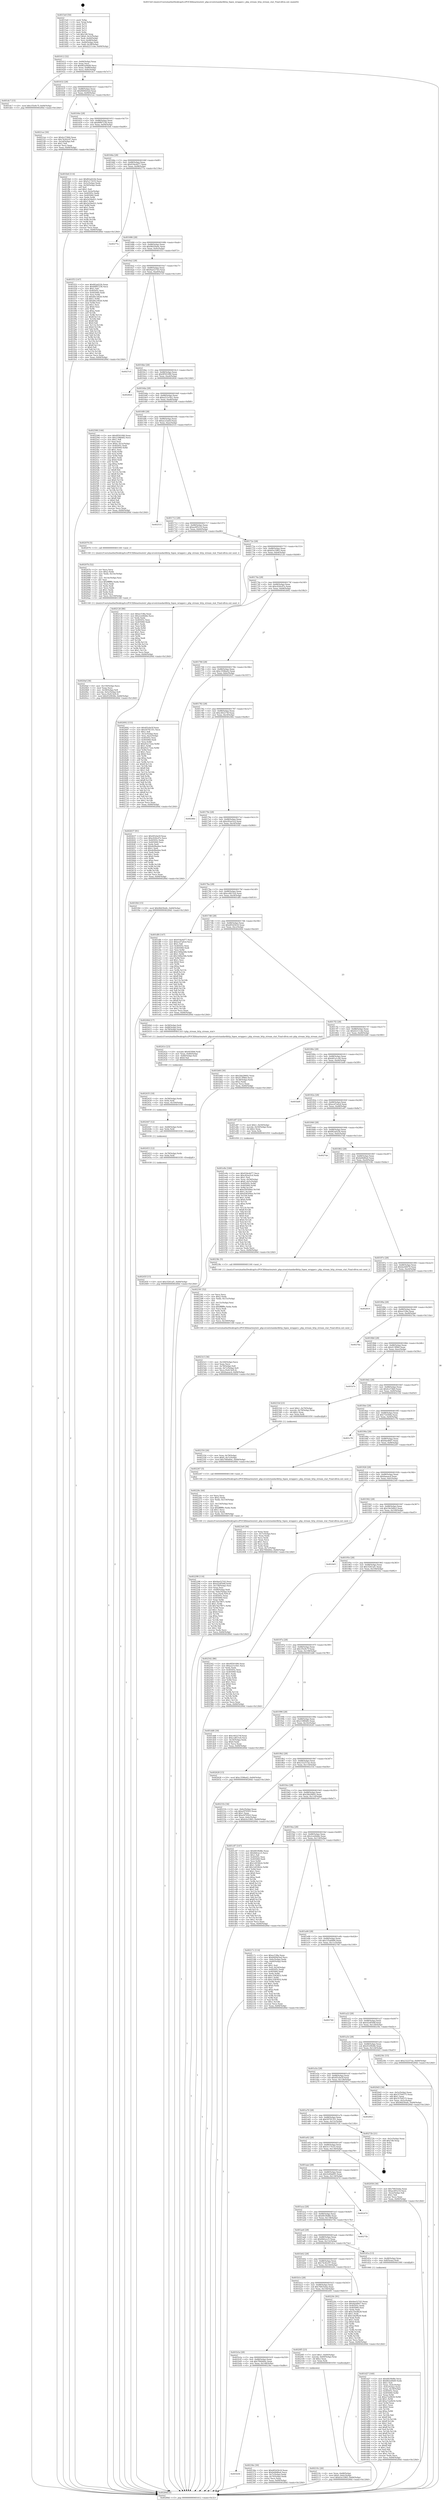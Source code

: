 digraph "0x4015e0" {
  label = "0x4015e0 (/mnt/c/Users/mathe/Desktop/tcc/POCII/binaries/extr_php-srcextstandardhttp_fopen_wrapper.c_php_stream_http_stream_stat_Final-ollvm.out::main(0))"
  labelloc = "t"
  node[shape=record]

  Entry [label="",width=0.3,height=0.3,shape=circle,fillcolor=black,style=filled]
  "0x401612" [label="{
     0x401612 [32]\l
     | [instrs]\l
     &nbsp;&nbsp;0x401612 \<+6\>: mov -0x84(%rbp),%eax\l
     &nbsp;&nbsp;0x401618 \<+2\>: mov %eax,%ecx\l
     &nbsp;&nbsp;0x40161a \<+6\>: sub $0x802a94d9,%ecx\l
     &nbsp;&nbsp;0x401620 \<+6\>: mov %eax,-0x88(%rbp)\l
     &nbsp;&nbsp;0x401626 \<+6\>: mov %ecx,-0x8c(%rbp)\l
     &nbsp;&nbsp;0x40162c \<+6\>: je 0000000000401dc7 \<main+0x7e7\>\l
  }"]
  "0x401dc7" [label="{
     0x401dc7 [15]\l
     | [instrs]\l
     &nbsp;&nbsp;0x401dc7 \<+10\>: movl $0x1f5e9c7f,-0x84(%rbp)\l
     &nbsp;&nbsp;0x401dd1 \<+5\>: jmp 000000000040284d \<main+0x126d\>\l
  }"]
  "0x401632" [label="{
     0x401632 [28]\l
     | [instrs]\l
     &nbsp;&nbsp;0x401632 \<+5\>: jmp 0000000000401637 \<main+0x57\>\l
     &nbsp;&nbsp;0x401637 \<+6\>: mov -0x88(%rbp),%eax\l
     &nbsp;&nbsp;0x40163d \<+5\>: sub $0x8400d3ed,%eax\l
     &nbsp;&nbsp;0x401642 \<+6\>: mov %eax,-0x90(%rbp)\l
     &nbsp;&nbsp;0x401648 \<+6\>: je 00000000004021ee \<main+0xc0e\>\l
  }"]
  Exit [label="",width=0.3,height=0.3,shape=circle,fillcolor=black,style=filled,peripheries=2]
  "0x4021ee" [label="{
     0x4021ee [30]\l
     | [instrs]\l
     &nbsp;&nbsp;0x4021ee \<+5\>: mov $0x4c27db0,%eax\l
     &nbsp;&nbsp;0x4021f3 \<+5\>: mov $0x74c82c97,%ecx\l
     &nbsp;&nbsp;0x4021f8 \<+3\>: mov -0x2d(%rbp),%dl\l
     &nbsp;&nbsp;0x4021fb \<+3\>: test $0x1,%dl\l
     &nbsp;&nbsp;0x4021fe \<+3\>: cmovne %ecx,%eax\l
     &nbsp;&nbsp;0x402201 \<+6\>: mov %eax,-0x84(%rbp)\l
     &nbsp;&nbsp;0x402207 \<+5\>: jmp 000000000040284d \<main+0x126d\>\l
  }"]
  "0x40164e" [label="{
     0x40164e [28]\l
     | [instrs]\l
     &nbsp;&nbsp;0x40164e \<+5\>: jmp 0000000000401653 \<main+0x73\>\l
     &nbsp;&nbsp;0x401653 \<+6\>: mov -0x88(%rbp),%eax\l
     &nbsp;&nbsp;0x401659 \<+5\>: sub $0x89f97236,%eax\l
     &nbsp;&nbsp;0x40165e \<+6\>: mov %eax,-0x94(%rbp)\l
     &nbsp;&nbsp;0x401664 \<+6\>: je 0000000000401fe6 \<main+0xa06\>\l
  }"]
  "0x40245f" [label="{
     0x40245f [15]\l
     | [instrs]\l
     &nbsp;&nbsp;0x40245f \<+10\>: movl $0x1f261af1,-0x84(%rbp)\l
     &nbsp;&nbsp;0x402469 \<+5\>: jmp 000000000040284d \<main+0x126d\>\l
  }"]
  "0x401fe6" [label="{
     0x401fe6 [114]\l
     | [instrs]\l
     &nbsp;&nbsp;0x401fe6 \<+5\>: mov $0xf62a022b,%eax\l
     &nbsp;&nbsp;0x401feb \<+5\>: mov $0x5c1741f3,%ecx\l
     &nbsp;&nbsp;0x401ff0 \<+3\>: mov -0x5c(%rbp),%edx\l
     &nbsp;&nbsp;0x401ff3 \<+3\>: cmp -0x50(%rbp),%edx\l
     &nbsp;&nbsp;0x401ff6 \<+4\>: setl %sil\l
     &nbsp;&nbsp;0x401ffa \<+4\>: and $0x1,%sil\l
     &nbsp;&nbsp;0x401ffe \<+4\>: mov %sil,-0x2e(%rbp)\l
     &nbsp;&nbsp;0x402002 \<+7\>: mov 0x40505c,%edx\l
     &nbsp;&nbsp;0x402009 \<+7\>: mov 0x405060,%edi\l
     &nbsp;&nbsp;0x402010 \<+3\>: mov %edx,%r8d\l
     &nbsp;&nbsp;0x402013 \<+7\>: sub $0x2a59e021,%r8d\l
     &nbsp;&nbsp;0x40201a \<+4\>: sub $0x1,%r8d\l
     &nbsp;&nbsp;0x40201e \<+7\>: add $0x2a59e021,%r8d\l
     &nbsp;&nbsp;0x402025 \<+4\>: imul %r8d,%edx\l
     &nbsp;&nbsp;0x402029 \<+3\>: and $0x1,%edx\l
     &nbsp;&nbsp;0x40202c \<+3\>: cmp $0x0,%edx\l
     &nbsp;&nbsp;0x40202f \<+4\>: sete %sil\l
     &nbsp;&nbsp;0x402033 \<+3\>: cmp $0xa,%edi\l
     &nbsp;&nbsp;0x402036 \<+4\>: setl %r9b\l
     &nbsp;&nbsp;0x40203a \<+3\>: mov %sil,%r10b\l
     &nbsp;&nbsp;0x40203d \<+3\>: and %r9b,%r10b\l
     &nbsp;&nbsp;0x402040 \<+3\>: xor %r9b,%sil\l
     &nbsp;&nbsp;0x402043 \<+3\>: or %sil,%r10b\l
     &nbsp;&nbsp;0x402046 \<+4\>: test $0x1,%r10b\l
     &nbsp;&nbsp;0x40204a \<+3\>: cmovne %ecx,%eax\l
     &nbsp;&nbsp;0x40204d \<+6\>: mov %eax,-0x84(%rbp)\l
     &nbsp;&nbsp;0x402053 \<+5\>: jmp 000000000040284d \<main+0x126d\>\l
  }"]
  "0x40166a" [label="{
     0x40166a [28]\l
     | [instrs]\l
     &nbsp;&nbsp;0x40166a \<+5\>: jmp 000000000040166f \<main+0x8f\>\l
     &nbsp;&nbsp;0x40166f \<+6\>: mov -0x88(%rbp),%eax\l
     &nbsp;&nbsp;0x401675 \<+5\>: sub $0x934e4d77,%eax\l
     &nbsp;&nbsp;0x40167a \<+6\>: mov %eax,-0x98(%rbp)\l
     &nbsp;&nbsp;0x401680 \<+6\>: je 000000000040277a \<main+0x119a\>\l
  }"]
  "0x402453" [label="{
     0x402453 [12]\l
     | [instrs]\l
     &nbsp;&nbsp;0x402453 \<+4\>: mov -0x78(%rbp),%rdx\l
     &nbsp;&nbsp;0x402457 \<+3\>: mov %rdx,%rdi\l
     &nbsp;&nbsp;0x40245a \<+5\>: call 0000000000401030 \<free@plt\>\l
     | [calls]\l
     &nbsp;&nbsp;0x401030 \{1\} (unknown)\l
  }"]
  "0x40277a" [label="{
     0x40277a\l
  }", style=dashed]
  "0x401686" [label="{
     0x401686 [28]\l
     | [instrs]\l
     &nbsp;&nbsp;0x401686 \<+5\>: jmp 000000000040168b \<main+0xab\>\l
     &nbsp;&nbsp;0x40168b \<+6\>: mov -0x88(%rbp),%eax\l
     &nbsp;&nbsp;0x401691 \<+5\>: sub $0x96d30a9c,%eax\l
     &nbsp;&nbsp;0x401696 \<+6\>: mov %eax,-0x9c(%rbp)\l
     &nbsp;&nbsp;0x40169c \<+6\>: je 0000000000401f53 \<main+0x973\>\l
  }"]
  "0x402447" [label="{
     0x402447 [12]\l
     | [instrs]\l
     &nbsp;&nbsp;0x402447 \<+4\>: mov -0x68(%rbp),%rdx\l
     &nbsp;&nbsp;0x40244b \<+3\>: mov %rdx,%rdi\l
     &nbsp;&nbsp;0x40244e \<+5\>: call 0000000000401030 \<free@plt\>\l
     | [calls]\l
     &nbsp;&nbsp;0x401030 \{1\} (unknown)\l
  }"]
  "0x401f53" [label="{
     0x401f53 [147]\l
     | [instrs]\l
     &nbsp;&nbsp;0x401f53 \<+5\>: mov $0xf62a022b,%eax\l
     &nbsp;&nbsp;0x401f58 \<+5\>: mov $0x89f97236,%ecx\l
     &nbsp;&nbsp;0x401f5d \<+2\>: mov $0x1,%dl\l
     &nbsp;&nbsp;0x401f5f \<+7\>: mov 0x40505c,%esi\l
     &nbsp;&nbsp;0x401f66 \<+7\>: mov 0x405060,%edi\l
     &nbsp;&nbsp;0x401f6d \<+3\>: mov %esi,%r8d\l
     &nbsp;&nbsp;0x401f70 \<+7\>: sub $0xd0cc4626,%r8d\l
     &nbsp;&nbsp;0x401f77 \<+4\>: sub $0x1,%r8d\l
     &nbsp;&nbsp;0x401f7b \<+7\>: add $0xd0cc4626,%r8d\l
     &nbsp;&nbsp;0x401f82 \<+4\>: imul %r8d,%esi\l
     &nbsp;&nbsp;0x401f86 \<+3\>: and $0x1,%esi\l
     &nbsp;&nbsp;0x401f89 \<+3\>: cmp $0x0,%esi\l
     &nbsp;&nbsp;0x401f8c \<+4\>: sete %r9b\l
     &nbsp;&nbsp;0x401f90 \<+3\>: cmp $0xa,%edi\l
     &nbsp;&nbsp;0x401f93 \<+4\>: setl %r10b\l
     &nbsp;&nbsp;0x401f97 \<+3\>: mov %r9b,%r11b\l
     &nbsp;&nbsp;0x401f9a \<+4\>: xor $0xff,%r11b\l
     &nbsp;&nbsp;0x401f9e \<+3\>: mov %r10b,%bl\l
     &nbsp;&nbsp;0x401fa1 \<+3\>: xor $0xff,%bl\l
     &nbsp;&nbsp;0x401fa4 \<+3\>: xor $0x0,%dl\l
     &nbsp;&nbsp;0x401fa7 \<+3\>: mov %r11b,%r14b\l
     &nbsp;&nbsp;0x401faa \<+4\>: and $0x0,%r14b\l
     &nbsp;&nbsp;0x401fae \<+3\>: and %dl,%r9b\l
     &nbsp;&nbsp;0x401fb1 \<+3\>: mov %bl,%r15b\l
     &nbsp;&nbsp;0x401fb4 \<+4\>: and $0x0,%r15b\l
     &nbsp;&nbsp;0x401fb8 \<+3\>: and %dl,%r10b\l
     &nbsp;&nbsp;0x401fbb \<+3\>: or %r9b,%r14b\l
     &nbsp;&nbsp;0x401fbe \<+3\>: or %r10b,%r15b\l
     &nbsp;&nbsp;0x401fc1 \<+3\>: xor %r15b,%r14b\l
     &nbsp;&nbsp;0x401fc4 \<+3\>: or %bl,%r11b\l
     &nbsp;&nbsp;0x401fc7 \<+4\>: xor $0xff,%r11b\l
     &nbsp;&nbsp;0x401fcb \<+3\>: or $0x0,%dl\l
     &nbsp;&nbsp;0x401fce \<+3\>: and %dl,%r11b\l
     &nbsp;&nbsp;0x401fd1 \<+3\>: or %r11b,%r14b\l
     &nbsp;&nbsp;0x401fd4 \<+4\>: test $0x1,%r14b\l
     &nbsp;&nbsp;0x401fd8 \<+3\>: cmovne %ecx,%eax\l
     &nbsp;&nbsp;0x401fdb \<+6\>: mov %eax,-0x84(%rbp)\l
     &nbsp;&nbsp;0x401fe1 \<+5\>: jmp 000000000040284d \<main+0x126d\>\l
  }"]
  "0x4016a2" [label="{
     0x4016a2 [28]\l
     | [instrs]\l
     &nbsp;&nbsp;0x4016a2 \<+5\>: jmp 00000000004016a7 \<main+0xc7\>\l
     &nbsp;&nbsp;0x4016a7 \<+6\>: mov -0x88(%rbp),%eax\l
     &nbsp;&nbsp;0x4016ad \<+5\>: sub $0x9aa527d3,%eax\l
     &nbsp;&nbsp;0x4016b2 \<+6\>: mov %eax,-0xa0(%rbp)\l
     &nbsp;&nbsp;0x4016b8 \<+6\>: je 00000000004027c9 \<main+0x11e9\>\l
  }"]
  "0x402435" [label="{
     0x402435 [18]\l
     | [instrs]\l
     &nbsp;&nbsp;0x402435 \<+4\>: mov -0x58(%rbp),%rdx\l
     &nbsp;&nbsp;0x402439 \<+3\>: mov %rdx,%rdi\l
     &nbsp;&nbsp;0x40243c \<+6\>: mov %eax,-0x164(%rbp)\l
     &nbsp;&nbsp;0x402442 \<+5\>: call 0000000000401030 \<free@plt\>\l
     | [calls]\l
     &nbsp;&nbsp;0x401030 \{1\} (unknown)\l
  }"]
  "0x4027c9" [label="{
     0x4027c9\l
  }", style=dashed]
  "0x4016be" [label="{
     0x4016be [28]\l
     | [instrs]\l
     &nbsp;&nbsp;0x4016be \<+5\>: jmp 00000000004016c3 \<main+0xe3\>\l
     &nbsp;&nbsp;0x4016c3 \<+6\>: mov -0x88(%rbp),%eax\l
     &nbsp;&nbsp;0x4016c9 \<+5\>: sub $0x9f591090,%eax\l
     &nbsp;&nbsp;0x4016ce \<+6\>: mov %eax,-0xa4(%rbp)\l
     &nbsp;&nbsp;0x4016d4 \<+6\>: je 000000000040282d \<main+0x124d\>\l
  }"]
  "0x40241e" [label="{
     0x40241e [23]\l
     | [instrs]\l
     &nbsp;&nbsp;0x40241e \<+10\>: movabs $0x4030b6,%rdi\l
     &nbsp;&nbsp;0x402428 \<+3\>: mov %eax,-0x80(%rbp)\l
     &nbsp;&nbsp;0x40242b \<+3\>: mov -0x80(%rbp),%esi\l
     &nbsp;&nbsp;0x40242e \<+2\>: mov $0x0,%al\l
     &nbsp;&nbsp;0x402430 \<+5\>: call 0000000000401040 \<printf@plt\>\l
     | [calls]\l
     &nbsp;&nbsp;0x401040 \{1\} (unknown)\l
  }"]
  "0x40282d" [label="{
     0x40282d\l
  }", style=dashed]
  "0x4016da" [label="{
     0x4016da [28]\l
     | [instrs]\l
     &nbsp;&nbsp;0x4016da \<+5\>: jmp 00000000004016df \<main+0xff\>\l
     &nbsp;&nbsp;0x4016df \<+6\>: mov -0x88(%rbp),%eax\l
     &nbsp;&nbsp;0x4016e5 \<+5\>: sub $0xa221e5b1,%eax\l
     &nbsp;&nbsp;0x4016ea \<+6\>: mov %eax,-0xa8(%rbp)\l
     &nbsp;&nbsp;0x4016f0 \<+6\>: je 0000000000402598 \<main+0xfb8\>\l
  }"]
  "0x4023c5" [label="{
     0x4023c5 [36]\l
     | [instrs]\l
     &nbsp;&nbsp;0x4023c5 \<+6\>: mov -0x160(%rbp),%ecx\l
     &nbsp;&nbsp;0x4023cb \<+3\>: imul %eax,%ecx\l
     &nbsp;&nbsp;0x4023ce \<+4\>: mov -0x78(%rbp),%r8\l
     &nbsp;&nbsp;0x4023d2 \<+4\>: movslq -0x7c(%rbp),%r9\l
     &nbsp;&nbsp;0x4023d6 \<+4\>: mov %ecx,(%r8,%r9,4)\l
     &nbsp;&nbsp;0x4023da \<+10\>: movl $0xfaaeacd,-0x84(%rbp)\l
     &nbsp;&nbsp;0x4023e4 \<+5\>: jmp 000000000040284d \<main+0x126d\>\l
  }"]
  "0x402598" [label="{
     0x402598 [144]\l
     | [instrs]\l
     &nbsp;&nbsp;0x402598 \<+5\>: mov $0x9f591090,%eax\l
     &nbsp;&nbsp;0x40259d \<+5\>: mov $0x21880df2,%ecx\l
     &nbsp;&nbsp;0x4025a2 \<+2\>: mov $0x1,%dl\l
     &nbsp;&nbsp;0x4025a4 \<+2\>: xor %esi,%esi\l
     &nbsp;&nbsp;0x4025a6 \<+7\>: movl $0x0,-0x3c(%rbp)\l
     &nbsp;&nbsp;0x4025ad \<+7\>: mov 0x40505c,%edi\l
     &nbsp;&nbsp;0x4025b4 \<+8\>: mov 0x405060,%r8d\l
     &nbsp;&nbsp;0x4025bc \<+3\>: sub $0x1,%esi\l
     &nbsp;&nbsp;0x4025bf \<+3\>: mov %edi,%r9d\l
     &nbsp;&nbsp;0x4025c2 \<+3\>: add %esi,%r9d\l
     &nbsp;&nbsp;0x4025c5 \<+4\>: imul %r9d,%edi\l
     &nbsp;&nbsp;0x4025c9 \<+3\>: and $0x1,%edi\l
     &nbsp;&nbsp;0x4025cc \<+3\>: cmp $0x0,%edi\l
     &nbsp;&nbsp;0x4025cf \<+4\>: sete %r10b\l
     &nbsp;&nbsp;0x4025d3 \<+4\>: cmp $0xa,%r8d\l
     &nbsp;&nbsp;0x4025d7 \<+4\>: setl %r11b\l
     &nbsp;&nbsp;0x4025db \<+3\>: mov %r10b,%bl\l
     &nbsp;&nbsp;0x4025de \<+3\>: xor $0xff,%bl\l
     &nbsp;&nbsp;0x4025e1 \<+3\>: mov %r11b,%r14b\l
     &nbsp;&nbsp;0x4025e4 \<+4\>: xor $0xff,%r14b\l
     &nbsp;&nbsp;0x4025e8 \<+3\>: xor $0x0,%dl\l
     &nbsp;&nbsp;0x4025eb \<+3\>: mov %bl,%r15b\l
     &nbsp;&nbsp;0x4025ee \<+4\>: and $0x0,%r15b\l
     &nbsp;&nbsp;0x4025f2 \<+3\>: and %dl,%r10b\l
     &nbsp;&nbsp;0x4025f5 \<+3\>: mov %r14b,%r12b\l
     &nbsp;&nbsp;0x4025f8 \<+4\>: and $0x0,%r12b\l
     &nbsp;&nbsp;0x4025fc \<+3\>: and %dl,%r11b\l
     &nbsp;&nbsp;0x4025ff \<+3\>: or %r10b,%r15b\l
     &nbsp;&nbsp;0x402602 \<+3\>: or %r11b,%r12b\l
     &nbsp;&nbsp;0x402605 \<+3\>: xor %r12b,%r15b\l
     &nbsp;&nbsp;0x402608 \<+3\>: or %r14b,%bl\l
     &nbsp;&nbsp;0x40260b \<+3\>: xor $0xff,%bl\l
     &nbsp;&nbsp;0x40260e \<+3\>: or $0x0,%dl\l
     &nbsp;&nbsp;0x402611 \<+2\>: and %dl,%bl\l
     &nbsp;&nbsp;0x402613 \<+3\>: or %bl,%r15b\l
     &nbsp;&nbsp;0x402616 \<+4\>: test $0x1,%r15b\l
     &nbsp;&nbsp;0x40261a \<+3\>: cmovne %ecx,%eax\l
     &nbsp;&nbsp;0x40261d \<+6\>: mov %eax,-0x84(%rbp)\l
     &nbsp;&nbsp;0x402623 \<+5\>: jmp 000000000040284d \<main+0x126d\>\l
  }"]
  "0x4016f6" [label="{
     0x4016f6 [28]\l
     | [instrs]\l
     &nbsp;&nbsp;0x4016f6 \<+5\>: jmp 00000000004016fb \<main+0x11b\>\l
     &nbsp;&nbsp;0x4016fb \<+6\>: mov -0x88(%rbp),%eax\l
     &nbsp;&nbsp;0x401701 \<+5\>: sub $0xac23adcf,%eax\l
     &nbsp;&nbsp;0x401706 \<+6\>: mov %eax,-0xac(%rbp)\l
     &nbsp;&nbsp;0x40170c \<+6\>: je 0000000000402533 \<main+0xf53\>\l
  }"]
  "0x402391" [label="{
     0x402391 [52]\l
     | [instrs]\l
     &nbsp;&nbsp;0x402391 \<+2\>: xor %ecx,%ecx\l
     &nbsp;&nbsp;0x402393 \<+5\>: mov $0x2,%edx\l
     &nbsp;&nbsp;0x402398 \<+6\>: mov %edx,-0x15c(%rbp)\l
     &nbsp;&nbsp;0x40239e \<+1\>: cltd\l
     &nbsp;&nbsp;0x40239f \<+6\>: mov -0x15c(%rbp),%esi\l
     &nbsp;&nbsp;0x4023a5 \<+2\>: idiv %esi\l
     &nbsp;&nbsp;0x4023a7 \<+6\>: imul $0xfffffffe,%edx,%edx\l
     &nbsp;&nbsp;0x4023ad \<+2\>: mov %ecx,%edi\l
     &nbsp;&nbsp;0x4023af \<+2\>: sub %edx,%edi\l
     &nbsp;&nbsp;0x4023b1 \<+2\>: mov %ecx,%edx\l
     &nbsp;&nbsp;0x4023b3 \<+3\>: sub $0x1,%edx\l
     &nbsp;&nbsp;0x4023b6 \<+2\>: add %edx,%edi\l
     &nbsp;&nbsp;0x4023b8 \<+2\>: sub %edi,%ecx\l
     &nbsp;&nbsp;0x4023ba \<+6\>: mov %ecx,-0x160(%rbp)\l
     &nbsp;&nbsp;0x4023c0 \<+5\>: call 0000000000401160 \<next_i\>\l
     | [calls]\l
     &nbsp;&nbsp;0x401160 \{1\} (/mnt/c/Users/mathe/Desktop/tcc/POCII/binaries/extr_php-srcextstandardhttp_fopen_wrapper.c_php_stream_http_stream_stat_Final-ollvm.out::next_i)\l
  }"]
  "0x402533" [label="{
     0x402533\l
  }", style=dashed]
  "0x401712" [label="{
     0x401712 [28]\l
     | [instrs]\l
     &nbsp;&nbsp;0x401712 \<+5\>: jmp 0000000000401717 \<main+0x137\>\l
     &nbsp;&nbsp;0x401717 \<+6\>: mov -0x88(%rbp),%eax\l
     &nbsp;&nbsp;0x40171d \<+5\>: sub $0xac6f5219,%eax\l
     &nbsp;&nbsp;0x401722 \<+6\>: mov %eax,-0xb0(%rbp)\l
     &nbsp;&nbsp;0x401728 \<+6\>: je 0000000000402076 \<main+0xa96\>\l
  }"]
  "0x401b56" [label="{
     0x401b56\l
  }", style=dashed]
  "0x402076" [label="{
     0x402076 [5]\l
     | [instrs]\l
     &nbsp;&nbsp;0x402076 \<+5\>: call 0000000000401160 \<next_i\>\l
     | [calls]\l
     &nbsp;&nbsp;0x401160 \{1\} (/mnt/c/Users/mathe/Desktop/tcc/POCII/binaries/extr_php-srcextstandardhttp_fopen_wrapper.c_php_stream_http_stream_stat_Final-ollvm.out::next_i)\l
  }"]
  "0x40172e" [label="{
     0x40172e [28]\l
     | [instrs]\l
     &nbsp;&nbsp;0x40172e \<+5\>: jmp 0000000000401733 \<main+0x153\>\l
     &nbsp;&nbsp;0x401733 \<+6\>: mov -0x88(%rbp),%eax\l
     &nbsp;&nbsp;0x401739 \<+5\>: sub $0xb5e33f65,%eax\l
     &nbsp;&nbsp;0x40173e \<+6\>: mov %eax,-0xb4(%rbp)\l
     &nbsp;&nbsp;0x401744 \<+6\>: je 0000000000402126 \<main+0xb46\>\l
  }"]
  "0x40236e" [label="{
     0x40236e [30]\l
     | [instrs]\l
     &nbsp;&nbsp;0x40236e \<+5\>: mov $0xd05d3b18,%eax\l
     &nbsp;&nbsp;0x402373 \<+5\>: mov $0xfa0b86a4,%ecx\l
     &nbsp;&nbsp;0x402378 \<+3\>: mov -0x7c(%rbp),%edx\l
     &nbsp;&nbsp;0x40237b \<+3\>: cmp -0x70(%rbp),%edx\l
     &nbsp;&nbsp;0x40237e \<+3\>: cmovl %ecx,%eax\l
     &nbsp;&nbsp;0x402381 \<+6\>: mov %eax,-0x84(%rbp)\l
     &nbsp;&nbsp;0x402387 \<+5\>: jmp 000000000040284d \<main+0x126d\>\l
  }"]
  "0x402126" [label="{
     0x402126 [86]\l
     | [instrs]\l
     &nbsp;&nbsp;0x402126 \<+5\>: mov $0xec538a,%eax\l
     &nbsp;&nbsp;0x40212b \<+5\>: mov $0x2ced4dde,%ecx\l
     &nbsp;&nbsp;0x402130 \<+2\>: xor %edx,%edx\l
     &nbsp;&nbsp;0x402132 \<+7\>: mov 0x40505c,%esi\l
     &nbsp;&nbsp;0x402139 \<+7\>: mov 0x405060,%edi\l
     &nbsp;&nbsp;0x402140 \<+3\>: sub $0x1,%edx\l
     &nbsp;&nbsp;0x402143 \<+3\>: mov %esi,%r8d\l
     &nbsp;&nbsp;0x402146 \<+3\>: add %edx,%r8d\l
     &nbsp;&nbsp;0x402149 \<+4\>: imul %r8d,%esi\l
     &nbsp;&nbsp;0x40214d \<+3\>: and $0x1,%esi\l
     &nbsp;&nbsp;0x402150 \<+3\>: cmp $0x0,%esi\l
     &nbsp;&nbsp;0x402153 \<+4\>: sete %r9b\l
     &nbsp;&nbsp;0x402157 \<+3\>: cmp $0xa,%edi\l
     &nbsp;&nbsp;0x40215a \<+4\>: setl %r10b\l
     &nbsp;&nbsp;0x40215e \<+3\>: mov %r9b,%r11b\l
     &nbsp;&nbsp;0x402161 \<+3\>: and %r10b,%r11b\l
     &nbsp;&nbsp;0x402164 \<+3\>: xor %r10b,%r9b\l
     &nbsp;&nbsp;0x402167 \<+3\>: or %r9b,%r11b\l
     &nbsp;&nbsp;0x40216a \<+4\>: test $0x1,%r11b\l
     &nbsp;&nbsp;0x40216e \<+3\>: cmovne %ecx,%eax\l
     &nbsp;&nbsp;0x402171 \<+6\>: mov %eax,-0x84(%rbp)\l
     &nbsp;&nbsp;0x402177 \<+5\>: jmp 000000000040284d \<main+0x126d\>\l
  }"]
  "0x40174a" [label="{
     0x40174a [28]\l
     | [instrs]\l
     &nbsp;&nbsp;0x40174a \<+5\>: jmp 000000000040174f \<main+0x16f\>\l
     &nbsp;&nbsp;0x40174f \<+6\>: mov -0x88(%rbp),%eax\l
     &nbsp;&nbsp;0x401755 \<+5\>: sub $0xc026cd7e,%eax\l
     &nbsp;&nbsp;0x40175a \<+6\>: mov %eax,-0xb8(%rbp)\l
     &nbsp;&nbsp;0x401760 \<+6\>: je 0000000000402692 \<main+0x10b2\>\l
  }"]
  "0x402354" [label="{
     0x402354 [26]\l
     | [instrs]\l
     &nbsp;&nbsp;0x402354 \<+4\>: mov %rax,-0x78(%rbp)\l
     &nbsp;&nbsp;0x402358 \<+7\>: movl $0x0,-0x7c(%rbp)\l
     &nbsp;&nbsp;0x40235f \<+10\>: movl $0x7f40d44c,-0x84(%rbp)\l
     &nbsp;&nbsp;0x402369 \<+5\>: jmp 000000000040284d \<main+0x126d\>\l
  }"]
  "0x402692" [label="{
     0x402692 [153]\l
     | [instrs]\l
     &nbsp;&nbsp;0x402692 \<+5\>: mov $0x4f3cbe5f,%eax\l
     &nbsp;&nbsp;0x402697 \<+5\>: mov $0x50791351,%ecx\l
     &nbsp;&nbsp;0x40269c \<+2\>: mov $0x1,%dl\l
     &nbsp;&nbsp;0x40269e \<+3\>: mov -0x3c(%rbp),%esi\l
     &nbsp;&nbsp;0x4026a1 \<+3\>: mov %esi,-0x2c(%rbp)\l
     &nbsp;&nbsp;0x4026a4 \<+7\>: mov 0x40505c,%esi\l
     &nbsp;&nbsp;0x4026ab \<+7\>: mov 0x405060,%edi\l
     &nbsp;&nbsp;0x4026b2 \<+3\>: mov %esi,%r8d\l
     &nbsp;&nbsp;0x4026b5 \<+7\>: add $0xd52c72ee,%r8d\l
     &nbsp;&nbsp;0x4026bc \<+4\>: sub $0x1,%r8d\l
     &nbsp;&nbsp;0x4026c0 \<+7\>: sub $0xd52c72ee,%r8d\l
     &nbsp;&nbsp;0x4026c7 \<+4\>: imul %r8d,%esi\l
     &nbsp;&nbsp;0x4026cb \<+3\>: and $0x1,%esi\l
     &nbsp;&nbsp;0x4026ce \<+3\>: cmp $0x0,%esi\l
     &nbsp;&nbsp;0x4026d1 \<+4\>: sete %r9b\l
     &nbsp;&nbsp;0x4026d5 \<+3\>: cmp $0xa,%edi\l
     &nbsp;&nbsp;0x4026d8 \<+4\>: setl %r10b\l
     &nbsp;&nbsp;0x4026dc \<+3\>: mov %r9b,%r11b\l
     &nbsp;&nbsp;0x4026df \<+4\>: xor $0xff,%r11b\l
     &nbsp;&nbsp;0x4026e3 \<+3\>: mov %r10b,%bl\l
     &nbsp;&nbsp;0x4026e6 \<+3\>: xor $0xff,%bl\l
     &nbsp;&nbsp;0x4026e9 \<+3\>: xor $0x1,%dl\l
     &nbsp;&nbsp;0x4026ec \<+3\>: mov %r11b,%r14b\l
     &nbsp;&nbsp;0x4026ef \<+4\>: and $0xff,%r14b\l
     &nbsp;&nbsp;0x4026f3 \<+3\>: and %dl,%r9b\l
     &nbsp;&nbsp;0x4026f6 \<+3\>: mov %bl,%r15b\l
     &nbsp;&nbsp;0x4026f9 \<+4\>: and $0xff,%r15b\l
     &nbsp;&nbsp;0x4026fd \<+3\>: and %dl,%r10b\l
     &nbsp;&nbsp;0x402700 \<+3\>: or %r9b,%r14b\l
     &nbsp;&nbsp;0x402703 \<+3\>: or %r10b,%r15b\l
     &nbsp;&nbsp;0x402706 \<+3\>: xor %r15b,%r14b\l
     &nbsp;&nbsp;0x402709 \<+3\>: or %bl,%r11b\l
     &nbsp;&nbsp;0x40270c \<+4\>: xor $0xff,%r11b\l
     &nbsp;&nbsp;0x402710 \<+3\>: or $0x1,%dl\l
     &nbsp;&nbsp;0x402713 \<+3\>: and %dl,%r11b\l
     &nbsp;&nbsp;0x402716 \<+3\>: or %r11b,%r14b\l
     &nbsp;&nbsp;0x402719 \<+4\>: test $0x1,%r14b\l
     &nbsp;&nbsp;0x40271d \<+3\>: cmovne %ecx,%eax\l
     &nbsp;&nbsp;0x402720 \<+6\>: mov %eax,-0x84(%rbp)\l
     &nbsp;&nbsp;0x402726 \<+5\>: jmp 000000000040284d \<main+0x126d\>\l
  }"]
  "0x401766" [label="{
     0x401766 [28]\l
     | [instrs]\l
     &nbsp;&nbsp;0x401766 \<+5\>: jmp 000000000040176b \<main+0x18b\>\l
     &nbsp;&nbsp;0x40176b \<+6\>: mov -0x88(%rbp),%eax\l
     &nbsp;&nbsp;0x401771 \<+5\>: sub $0xc3596a42,%eax\l
     &nbsp;&nbsp;0x401776 \<+6\>: mov %eax,-0xbc(%rbp)\l
     &nbsp;&nbsp;0x40177c \<+6\>: je 0000000000402637 \<main+0x1057\>\l
  }"]
  "0x402298" [label="{
     0x402298 [116]\l
     | [instrs]\l
     &nbsp;&nbsp;0x402298 \<+5\>: mov $0x9aa527d3,%ecx\l
     &nbsp;&nbsp;0x40229d \<+5\>: mov $0x42e8594f,%edx\l
     &nbsp;&nbsp;0x4022a2 \<+6\>: mov -0x158(%rbp),%esi\l
     &nbsp;&nbsp;0x4022a8 \<+3\>: imul %eax,%esi\l
     &nbsp;&nbsp;0x4022ab \<+4\>: mov -0x68(%rbp),%rdi\l
     &nbsp;&nbsp;0x4022af \<+4\>: movslq -0x6c(%rbp),%r8\l
     &nbsp;&nbsp;0x4022b3 \<+4\>: mov %esi,(%rdi,%r8,4)\l
     &nbsp;&nbsp;0x4022b7 \<+7\>: mov 0x40505c,%eax\l
     &nbsp;&nbsp;0x4022be \<+7\>: mov 0x405060,%esi\l
     &nbsp;&nbsp;0x4022c5 \<+3\>: mov %eax,%r9d\l
     &nbsp;&nbsp;0x4022c8 \<+7\>: sub $0x7ba7f871,%r9d\l
     &nbsp;&nbsp;0x4022cf \<+4\>: sub $0x1,%r9d\l
     &nbsp;&nbsp;0x4022d3 \<+7\>: add $0x7ba7f871,%r9d\l
     &nbsp;&nbsp;0x4022da \<+4\>: imul %r9d,%eax\l
     &nbsp;&nbsp;0x4022de \<+3\>: and $0x1,%eax\l
     &nbsp;&nbsp;0x4022e1 \<+3\>: cmp $0x0,%eax\l
     &nbsp;&nbsp;0x4022e4 \<+4\>: sete %r10b\l
     &nbsp;&nbsp;0x4022e8 \<+3\>: cmp $0xa,%esi\l
     &nbsp;&nbsp;0x4022eb \<+4\>: setl %r11b\l
     &nbsp;&nbsp;0x4022ef \<+3\>: mov %r10b,%bl\l
     &nbsp;&nbsp;0x4022f2 \<+3\>: and %r11b,%bl\l
     &nbsp;&nbsp;0x4022f5 \<+3\>: xor %r11b,%r10b\l
     &nbsp;&nbsp;0x4022f8 \<+3\>: or %r10b,%bl\l
     &nbsp;&nbsp;0x4022fb \<+3\>: test $0x1,%bl\l
     &nbsp;&nbsp;0x4022fe \<+3\>: cmovne %edx,%ecx\l
     &nbsp;&nbsp;0x402301 \<+6\>: mov %ecx,-0x84(%rbp)\l
     &nbsp;&nbsp;0x402307 \<+5\>: jmp 000000000040284d \<main+0x126d\>\l
  }"]
  "0x402637" [label="{
     0x402637 [91]\l
     | [instrs]\l
     &nbsp;&nbsp;0x402637 \<+5\>: mov $0x4f3cbe5f,%eax\l
     &nbsp;&nbsp;0x40263c \<+5\>: mov $0xc026cd7e,%ecx\l
     &nbsp;&nbsp;0x402641 \<+7\>: mov 0x40505c,%edx\l
     &nbsp;&nbsp;0x402648 \<+7\>: mov 0x405060,%esi\l
     &nbsp;&nbsp;0x40264f \<+2\>: mov %edx,%edi\l
     &nbsp;&nbsp;0x402651 \<+6\>: add $0xde9ba4ee,%edi\l
     &nbsp;&nbsp;0x402657 \<+3\>: sub $0x1,%edi\l
     &nbsp;&nbsp;0x40265a \<+6\>: sub $0xde9ba4ee,%edi\l
     &nbsp;&nbsp;0x402660 \<+3\>: imul %edi,%edx\l
     &nbsp;&nbsp;0x402663 \<+3\>: and $0x1,%edx\l
     &nbsp;&nbsp;0x402666 \<+3\>: cmp $0x0,%edx\l
     &nbsp;&nbsp;0x402669 \<+4\>: sete %r8b\l
     &nbsp;&nbsp;0x40266d \<+3\>: cmp $0xa,%esi\l
     &nbsp;&nbsp;0x402670 \<+4\>: setl %r9b\l
     &nbsp;&nbsp;0x402674 \<+3\>: mov %r8b,%r10b\l
     &nbsp;&nbsp;0x402677 \<+3\>: and %r9b,%r10b\l
     &nbsp;&nbsp;0x40267a \<+3\>: xor %r9b,%r8b\l
     &nbsp;&nbsp;0x40267d \<+3\>: or %r8b,%r10b\l
     &nbsp;&nbsp;0x402680 \<+4\>: test $0x1,%r10b\l
     &nbsp;&nbsp;0x402684 \<+3\>: cmovne %ecx,%eax\l
     &nbsp;&nbsp;0x402687 \<+6\>: mov %eax,-0x84(%rbp)\l
     &nbsp;&nbsp;0x40268d \<+5\>: jmp 000000000040284d \<main+0x126d\>\l
  }"]
  "0x401782" [label="{
     0x401782 [28]\l
     | [instrs]\l
     &nbsp;&nbsp;0x401782 \<+5\>: jmp 0000000000401787 \<main+0x1a7\>\l
     &nbsp;&nbsp;0x401787 \<+6\>: mov -0x88(%rbp),%eax\l
     &nbsp;&nbsp;0x40178d \<+5\>: sub $0xc402274f,%eax\l
     &nbsp;&nbsp;0x401792 \<+6\>: mov %eax,-0xc0(%rbp)\l
     &nbsp;&nbsp;0x401798 \<+6\>: je 000000000040246e \<main+0xe8e\>\l
  }"]
  "0x40226c" [label="{
     0x40226c [44]\l
     | [instrs]\l
     &nbsp;&nbsp;0x40226c \<+2\>: xor %ecx,%ecx\l
     &nbsp;&nbsp;0x40226e \<+5\>: mov $0x2,%edx\l
     &nbsp;&nbsp;0x402273 \<+6\>: mov %edx,-0x154(%rbp)\l
     &nbsp;&nbsp;0x402279 \<+1\>: cltd\l
     &nbsp;&nbsp;0x40227a \<+6\>: mov -0x154(%rbp),%esi\l
     &nbsp;&nbsp;0x402280 \<+2\>: idiv %esi\l
     &nbsp;&nbsp;0x402282 \<+6\>: imul $0xfffffffe,%edx,%edx\l
     &nbsp;&nbsp;0x402288 \<+3\>: sub $0x1,%ecx\l
     &nbsp;&nbsp;0x40228b \<+2\>: sub %ecx,%edx\l
     &nbsp;&nbsp;0x40228d \<+6\>: mov %edx,-0x158(%rbp)\l
     &nbsp;&nbsp;0x402293 \<+5\>: call 0000000000401160 \<next_i\>\l
     | [calls]\l
     &nbsp;&nbsp;0x401160 \{1\} (/mnt/c/Users/mathe/Desktop/tcc/POCII/binaries/extr_php-srcextstandardhttp_fopen_wrapper.c_php_stream_http_stream_stat_Final-ollvm.out::next_i)\l
  }"]
  "0x40246e" [label="{
     0x40246e\l
  }", style=dashed]
  "0x40179e" [label="{
     0x40179e [28]\l
     | [instrs]\l
     &nbsp;&nbsp;0x40179e \<+5\>: jmp 00000000004017a3 \<main+0x1c3\>\l
     &nbsp;&nbsp;0x4017a3 \<+6\>: mov -0x88(%rbp),%eax\l
     &nbsp;&nbsp;0x4017a9 \<+5\>: sub $0xc82ee5c4,%eax\l
     &nbsp;&nbsp;0x4017ae \<+6\>: mov %eax,-0xc4(%rbp)\l
     &nbsp;&nbsp;0x4017b4 \<+6\>: je 0000000000401f44 \<main+0x964\>\l
  }"]
  "0x40210c" [label="{
     0x40210c [26]\l
     | [instrs]\l
     &nbsp;&nbsp;0x40210c \<+4\>: mov %rax,-0x68(%rbp)\l
     &nbsp;&nbsp;0x402110 \<+7\>: movl $0x0,-0x6c(%rbp)\l
     &nbsp;&nbsp;0x402117 \<+10\>: movl $0xb5e33f65,-0x84(%rbp)\l
     &nbsp;&nbsp;0x402121 \<+5\>: jmp 000000000040284d \<main+0x126d\>\l
  }"]
  "0x401f44" [label="{
     0x401f44 [15]\l
     | [instrs]\l
     &nbsp;&nbsp;0x401f44 \<+10\>: movl $0x96d30a9c,-0x84(%rbp)\l
     &nbsp;&nbsp;0x401f4e \<+5\>: jmp 000000000040284d \<main+0x126d\>\l
  }"]
  "0x4017ba" [label="{
     0x4017ba [28]\l
     | [instrs]\l
     &nbsp;&nbsp;0x4017ba \<+5\>: jmp 00000000004017bf \<main+0x1df\>\l
     &nbsp;&nbsp;0x4017bf \<+6\>: mov -0x88(%rbp),%eax\l
     &nbsp;&nbsp;0x4017c5 \<+5\>: sub $0xccd615c6,%eax\l
     &nbsp;&nbsp;0x4017ca \<+6\>: mov %eax,-0xc8(%rbp)\l
     &nbsp;&nbsp;0x4017d0 \<+6\>: je 0000000000401df4 \<main+0x814\>\l
  }"]
  "0x401b3a" [label="{
     0x401b3a [28]\l
     | [instrs]\l
     &nbsp;&nbsp;0x401b3a \<+5\>: jmp 0000000000401b3f \<main+0x55f\>\l
     &nbsp;&nbsp;0x401b3f \<+6\>: mov -0x88(%rbp),%eax\l
     &nbsp;&nbsp;0x401b45 \<+5\>: sub $0x7f40d44c,%eax\l
     &nbsp;&nbsp;0x401b4a \<+6\>: mov %eax,-0x148(%rbp)\l
     &nbsp;&nbsp;0x401b50 \<+6\>: je 000000000040236e \<main+0xd8e\>\l
  }"]
  "0x401df4" [label="{
     0x401df4 [147]\l
     | [instrs]\l
     &nbsp;&nbsp;0x401df4 \<+5\>: mov $0x934e4d77,%eax\l
     &nbsp;&nbsp;0x401df9 \<+5\>: mov $0xecd7a0cd,%ecx\l
     &nbsp;&nbsp;0x401dfe \<+2\>: mov $0x1,%dl\l
     &nbsp;&nbsp;0x401e00 \<+7\>: mov 0x40505c,%esi\l
     &nbsp;&nbsp;0x401e07 \<+7\>: mov 0x405060,%edi\l
     &nbsp;&nbsp;0x401e0e \<+3\>: mov %esi,%r8d\l
     &nbsp;&nbsp;0x401e11 \<+7\>: add $0x140ba56b,%r8d\l
     &nbsp;&nbsp;0x401e18 \<+4\>: sub $0x1,%r8d\l
     &nbsp;&nbsp;0x401e1c \<+7\>: sub $0x140ba56b,%r8d\l
     &nbsp;&nbsp;0x401e23 \<+4\>: imul %r8d,%esi\l
     &nbsp;&nbsp;0x401e27 \<+3\>: and $0x1,%esi\l
     &nbsp;&nbsp;0x401e2a \<+3\>: cmp $0x0,%esi\l
     &nbsp;&nbsp;0x401e2d \<+4\>: sete %r9b\l
     &nbsp;&nbsp;0x401e31 \<+3\>: cmp $0xa,%edi\l
     &nbsp;&nbsp;0x401e34 \<+4\>: setl %r10b\l
     &nbsp;&nbsp;0x401e38 \<+3\>: mov %r9b,%r11b\l
     &nbsp;&nbsp;0x401e3b \<+4\>: xor $0xff,%r11b\l
     &nbsp;&nbsp;0x401e3f \<+3\>: mov %r10b,%bl\l
     &nbsp;&nbsp;0x401e42 \<+3\>: xor $0xff,%bl\l
     &nbsp;&nbsp;0x401e45 \<+3\>: xor $0x0,%dl\l
     &nbsp;&nbsp;0x401e48 \<+3\>: mov %r11b,%r14b\l
     &nbsp;&nbsp;0x401e4b \<+4\>: and $0x0,%r14b\l
     &nbsp;&nbsp;0x401e4f \<+3\>: and %dl,%r9b\l
     &nbsp;&nbsp;0x401e52 \<+3\>: mov %bl,%r15b\l
     &nbsp;&nbsp;0x401e55 \<+4\>: and $0x0,%r15b\l
     &nbsp;&nbsp;0x401e59 \<+3\>: and %dl,%r10b\l
     &nbsp;&nbsp;0x401e5c \<+3\>: or %r9b,%r14b\l
     &nbsp;&nbsp;0x401e5f \<+3\>: or %r10b,%r15b\l
     &nbsp;&nbsp;0x401e62 \<+3\>: xor %r15b,%r14b\l
     &nbsp;&nbsp;0x401e65 \<+3\>: or %bl,%r11b\l
     &nbsp;&nbsp;0x401e68 \<+4\>: xor $0xff,%r11b\l
     &nbsp;&nbsp;0x401e6c \<+3\>: or $0x0,%dl\l
     &nbsp;&nbsp;0x401e6f \<+3\>: and %dl,%r11b\l
     &nbsp;&nbsp;0x401e72 \<+3\>: or %r11b,%r14b\l
     &nbsp;&nbsp;0x401e75 \<+4\>: test $0x1,%r14b\l
     &nbsp;&nbsp;0x401e79 \<+3\>: cmovne %ecx,%eax\l
     &nbsp;&nbsp;0x401e7c \<+6\>: mov %eax,-0x84(%rbp)\l
     &nbsp;&nbsp;0x401e82 \<+5\>: jmp 000000000040284d \<main+0x126d\>\l
  }"]
  "0x4017d6" [label="{
     0x4017d6 [28]\l
     | [instrs]\l
     &nbsp;&nbsp;0x4017d6 \<+5\>: jmp 00000000004017db \<main+0x1fb\>\l
     &nbsp;&nbsp;0x4017db \<+6\>: mov -0x88(%rbp),%eax\l
     &nbsp;&nbsp;0x4017e1 \<+5\>: sub $0xd05d3b18,%eax\l
     &nbsp;&nbsp;0x4017e6 \<+6\>: mov %eax,-0xcc(%rbp)\l
     &nbsp;&nbsp;0x4017ec \<+6\>: je 000000000040240d \<main+0xe2d\>\l
  }"]
  "0x4020f5" [label="{
     0x4020f5 [23]\l
     | [instrs]\l
     &nbsp;&nbsp;0x4020f5 \<+7\>: movl $0x1,-0x60(%rbp)\l
     &nbsp;&nbsp;0x4020fc \<+4\>: movslq -0x60(%rbp),%rax\l
     &nbsp;&nbsp;0x402100 \<+4\>: shl $0x2,%rax\l
     &nbsp;&nbsp;0x402104 \<+3\>: mov %rax,%rdi\l
     &nbsp;&nbsp;0x402107 \<+5\>: call 0000000000401050 \<malloc@plt\>\l
     | [calls]\l
     &nbsp;&nbsp;0x401050 \{1\} (unknown)\l
  }"]
  "0x40240d" [label="{
     0x40240d [17]\l
     | [instrs]\l
     &nbsp;&nbsp;0x40240d \<+4\>: mov -0x58(%rbp),%rdi\l
     &nbsp;&nbsp;0x402411 \<+4\>: mov -0x68(%rbp),%rsi\l
     &nbsp;&nbsp;0x402415 \<+4\>: mov -0x78(%rbp),%rdx\l
     &nbsp;&nbsp;0x402419 \<+5\>: call 00000000004013c0 \<php_stream_http_stream_stat\>\l
     | [calls]\l
     &nbsp;&nbsp;0x4013c0 \{1\} (/mnt/c/Users/mathe/Desktop/tcc/POCII/binaries/extr_php-srcextstandardhttp_fopen_wrapper.c_php_stream_http_stream_stat_Final-ollvm.out::php_stream_http_stream_stat)\l
  }"]
  "0x4017f2" [label="{
     0x4017f2 [28]\l
     | [instrs]\l
     &nbsp;&nbsp;0x4017f2 \<+5\>: jmp 00000000004017f7 \<main+0x217\>\l
     &nbsp;&nbsp;0x4017f7 \<+6\>: mov -0x88(%rbp),%eax\l
     &nbsp;&nbsp;0x4017fd \<+5\>: sub $0xd2211cbe,%eax\l
     &nbsp;&nbsp;0x401802 \<+6\>: mov %eax,-0xd0(%rbp)\l
     &nbsp;&nbsp;0x401808 \<+6\>: je 0000000000401b60 \<main+0x580\>\l
  }"]
  "0x401b1e" [label="{
     0x401b1e [28]\l
     | [instrs]\l
     &nbsp;&nbsp;0x401b1e \<+5\>: jmp 0000000000401b23 \<main+0x543\>\l
     &nbsp;&nbsp;0x401b23 \<+6\>: mov -0x88(%rbp),%eax\l
     &nbsp;&nbsp;0x401b29 \<+5\>: sub $0x76835eba,%eax\l
     &nbsp;&nbsp;0x401b2e \<+6\>: mov %eax,-0x144(%rbp)\l
     &nbsp;&nbsp;0x401b34 \<+6\>: je 00000000004020f5 \<main+0xb15\>\l
  }"]
  "0x401b60" [label="{
     0x401b60 [30]\l
     | [instrs]\l
     &nbsp;&nbsp;0x401b60 \<+5\>: mov $0x2bb29692,%eax\l
     &nbsp;&nbsp;0x401b65 \<+5\>: mov $0x413f9b0,%ecx\l
     &nbsp;&nbsp;0x401b6a \<+3\>: mov -0x38(%rbp),%edx\l
     &nbsp;&nbsp;0x401b6d \<+3\>: cmp $0x2,%edx\l
     &nbsp;&nbsp;0x401b70 \<+3\>: cmovne %ecx,%eax\l
     &nbsp;&nbsp;0x401b73 \<+6\>: mov %eax,-0x84(%rbp)\l
     &nbsp;&nbsp;0x401b79 \<+5\>: jmp 000000000040284d \<main+0x126d\>\l
  }"]
  "0x40180e" [label="{
     0x40180e [28]\l
     | [instrs]\l
     &nbsp;&nbsp;0x40180e \<+5\>: jmp 0000000000401813 \<main+0x233\>\l
     &nbsp;&nbsp;0x401813 \<+6\>: mov -0x88(%rbp),%eax\l
     &nbsp;&nbsp;0x401819 \<+5\>: sub $0xdd1a1c40,%eax\l
     &nbsp;&nbsp;0x40181e \<+6\>: mov %eax,-0xd4(%rbp)\l
     &nbsp;&nbsp;0x401824 \<+6\>: je 0000000000401bd9 \<main+0x5f9\>\l
  }"]
  "0x40284d" [label="{
     0x40284d [5]\l
     | [instrs]\l
     &nbsp;&nbsp;0x40284d \<+5\>: jmp 0000000000401612 \<main+0x32\>\l
  }"]
  "0x4015e0" [label="{
     0x4015e0 [50]\l
     | [instrs]\l
     &nbsp;&nbsp;0x4015e0 \<+1\>: push %rbp\l
     &nbsp;&nbsp;0x4015e1 \<+3\>: mov %rsp,%rbp\l
     &nbsp;&nbsp;0x4015e4 \<+2\>: push %r15\l
     &nbsp;&nbsp;0x4015e6 \<+2\>: push %r14\l
     &nbsp;&nbsp;0x4015e8 \<+2\>: push %r13\l
     &nbsp;&nbsp;0x4015ea \<+2\>: push %r12\l
     &nbsp;&nbsp;0x4015ec \<+1\>: push %rbx\l
     &nbsp;&nbsp;0x4015ed \<+7\>: sub $0x148,%rsp\l
     &nbsp;&nbsp;0x4015f4 \<+7\>: movl $0x0,-0x3c(%rbp)\l
     &nbsp;&nbsp;0x4015fb \<+3\>: mov %edi,-0x40(%rbp)\l
     &nbsp;&nbsp;0x4015fe \<+4\>: mov %rsi,-0x48(%rbp)\l
     &nbsp;&nbsp;0x401602 \<+3\>: mov -0x40(%rbp),%edi\l
     &nbsp;&nbsp;0x401605 \<+3\>: mov %edi,-0x38(%rbp)\l
     &nbsp;&nbsp;0x401608 \<+10\>: movl $0xd2211cbe,-0x84(%rbp)\l
  }"]
  "0x40220c" [label="{
     0x40220c [91]\l
     | [instrs]\l
     &nbsp;&nbsp;0x40220c \<+5\>: mov $0x9aa527d3,%eax\l
     &nbsp;&nbsp;0x402211 \<+5\>: mov $0x9ae4607,%ecx\l
     &nbsp;&nbsp;0x402216 \<+7\>: mov 0x40505c,%edx\l
     &nbsp;&nbsp;0x40221d \<+7\>: mov 0x405060,%esi\l
     &nbsp;&nbsp;0x402224 \<+2\>: mov %edx,%edi\l
     &nbsp;&nbsp;0x402226 \<+6\>: add $0xc54a9b28,%edi\l
     &nbsp;&nbsp;0x40222c \<+3\>: sub $0x1,%edi\l
     &nbsp;&nbsp;0x40222f \<+6\>: sub $0xc54a9b28,%edi\l
     &nbsp;&nbsp;0x402235 \<+3\>: imul %edi,%edx\l
     &nbsp;&nbsp;0x402238 \<+3\>: and $0x1,%edx\l
     &nbsp;&nbsp;0x40223b \<+3\>: cmp $0x0,%edx\l
     &nbsp;&nbsp;0x40223e \<+4\>: sete %r8b\l
     &nbsp;&nbsp;0x402242 \<+3\>: cmp $0xa,%esi\l
     &nbsp;&nbsp;0x402245 \<+4\>: setl %r9b\l
     &nbsp;&nbsp;0x402249 \<+3\>: mov %r8b,%r10b\l
     &nbsp;&nbsp;0x40224c \<+3\>: and %r9b,%r10b\l
     &nbsp;&nbsp;0x40224f \<+3\>: xor %r9b,%r8b\l
     &nbsp;&nbsp;0x402252 \<+3\>: or %r8b,%r10b\l
     &nbsp;&nbsp;0x402255 \<+4\>: test $0x1,%r10b\l
     &nbsp;&nbsp;0x402259 \<+3\>: cmovne %ecx,%eax\l
     &nbsp;&nbsp;0x40225c \<+6\>: mov %eax,-0x84(%rbp)\l
     &nbsp;&nbsp;0x402262 \<+5\>: jmp 000000000040284d \<main+0x126d\>\l
  }"]
  "0x401bd9" [label="{
     0x401bd9\l
  }", style=dashed]
  "0x40182a" [label="{
     0x40182a [28]\l
     | [instrs]\l
     &nbsp;&nbsp;0x40182a \<+5\>: jmp 000000000040182f \<main+0x24f\>\l
     &nbsp;&nbsp;0x40182f \<+6\>: mov -0x88(%rbp),%eax\l
     &nbsp;&nbsp;0x401835 \<+5\>: sub $0xecd7a0cd,%eax\l
     &nbsp;&nbsp;0x40183a \<+6\>: mov %eax,-0xd8(%rbp)\l
     &nbsp;&nbsp;0x401840 \<+6\>: je 0000000000401e87 \<main+0x8a7\>\l
  }"]
  "0x4020af" [label="{
     0x4020af [36]\l
     | [instrs]\l
     &nbsp;&nbsp;0x4020af \<+6\>: mov -0x150(%rbp),%ecx\l
     &nbsp;&nbsp;0x4020b5 \<+3\>: imul %eax,%ecx\l
     &nbsp;&nbsp;0x4020b8 \<+4\>: mov -0x58(%rbp),%r8\l
     &nbsp;&nbsp;0x4020bc \<+4\>: movslq -0x5c(%rbp),%r9\l
     &nbsp;&nbsp;0x4020c0 \<+4\>: mov %ecx,(%r8,%r9,4)\l
     &nbsp;&nbsp;0x4020c4 \<+10\>: movl $0x4529f26b,-0x84(%rbp)\l
     &nbsp;&nbsp;0x4020ce \<+5\>: jmp 000000000040284d \<main+0x126d\>\l
  }"]
  "0x401e87" [label="{
     0x401e87 [23]\l
     | [instrs]\l
     &nbsp;&nbsp;0x401e87 \<+7\>: movl $0x1,-0x50(%rbp)\l
     &nbsp;&nbsp;0x401e8e \<+4\>: movslq -0x50(%rbp),%rax\l
     &nbsp;&nbsp;0x401e92 \<+4\>: shl $0x2,%rax\l
     &nbsp;&nbsp;0x401e96 \<+3\>: mov %rax,%rdi\l
     &nbsp;&nbsp;0x401e99 \<+5\>: call 0000000000401050 \<malloc@plt\>\l
     | [calls]\l
     &nbsp;&nbsp;0x401050 \{1\} (unknown)\l
  }"]
  "0x401846" [label="{
     0x401846 [28]\l
     | [instrs]\l
     &nbsp;&nbsp;0x401846 \<+5\>: jmp 000000000040184b \<main+0x26b\>\l
     &nbsp;&nbsp;0x40184b \<+6\>: mov -0x88(%rbp),%eax\l
     &nbsp;&nbsp;0x401851 \<+5\>: sub $0xf62a022b,%eax\l
     &nbsp;&nbsp;0x401856 \<+6\>: mov %eax,-0xdc(%rbp)\l
     &nbsp;&nbsp;0x40185c \<+6\>: je 00000000004027ab \<main+0x11cb\>\l
  }"]
  "0x40207b" [label="{
     0x40207b [52]\l
     | [instrs]\l
     &nbsp;&nbsp;0x40207b \<+2\>: xor %ecx,%ecx\l
     &nbsp;&nbsp;0x40207d \<+5\>: mov $0x2,%edx\l
     &nbsp;&nbsp;0x402082 \<+6\>: mov %edx,-0x14c(%rbp)\l
     &nbsp;&nbsp;0x402088 \<+1\>: cltd\l
     &nbsp;&nbsp;0x402089 \<+6\>: mov -0x14c(%rbp),%esi\l
     &nbsp;&nbsp;0x40208f \<+2\>: idiv %esi\l
     &nbsp;&nbsp;0x402091 \<+6\>: imul $0xfffffffe,%edx,%edx\l
     &nbsp;&nbsp;0x402097 \<+2\>: mov %ecx,%edi\l
     &nbsp;&nbsp;0x402099 \<+2\>: sub %edx,%edi\l
     &nbsp;&nbsp;0x40209b \<+2\>: mov %ecx,%edx\l
     &nbsp;&nbsp;0x40209d \<+3\>: sub $0x1,%edx\l
     &nbsp;&nbsp;0x4020a0 \<+2\>: add %edx,%edi\l
     &nbsp;&nbsp;0x4020a2 \<+2\>: sub %edi,%ecx\l
     &nbsp;&nbsp;0x4020a4 \<+6\>: mov %ecx,-0x150(%rbp)\l
     &nbsp;&nbsp;0x4020aa \<+5\>: call 0000000000401160 \<next_i\>\l
     | [calls]\l
     &nbsp;&nbsp;0x401160 \{1\} (/mnt/c/Users/mathe/Desktop/tcc/POCII/binaries/extr_php-srcextstandardhttp_fopen_wrapper.c_php_stream_http_stream_stat_Final-ollvm.out::next_i)\l
  }"]
  "0x4027ab" [label="{
     0x4027ab\l
  }", style=dashed]
  "0x401862" [label="{
     0x401862 [28]\l
     | [instrs]\l
     &nbsp;&nbsp;0x401862 \<+5\>: jmp 0000000000401867 \<main+0x287\>\l
     &nbsp;&nbsp;0x401867 \<+6\>: mov -0x88(%rbp),%eax\l
     &nbsp;&nbsp;0x40186d \<+5\>: sub $0xfa0b86a4,%eax\l
     &nbsp;&nbsp;0x401872 \<+6\>: mov %eax,-0xe0(%rbp)\l
     &nbsp;&nbsp;0x401878 \<+6\>: je 000000000040238c \<main+0xdac\>\l
  }"]
  "0x401e9e" [label="{
     0x401e9e [166]\l
     | [instrs]\l
     &nbsp;&nbsp;0x401e9e \<+5\>: mov $0x934e4d77,%ecx\l
     &nbsp;&nbsp;0x401ea3 \<+5\>: mov $0xc82ee5c4,%edx\l
     &nbsp;&nbsp;0x401ea8 \<+3\>: mov $0x1,%sil\l
     &nbsp;&nbsp;0x401eab \<+4\>: mov %rax,-0x58(%rbp)\l
     &nbsp;&nbsp;0x401eaf \<+7\>: movl $0x0,-0x5c(%rbp)\l
     &nbsp;&nbsp;0x401eb6 \<+8\>: mov 0x40505c,%r8d\l
     &nbsp;&nbsp;0x401ebe \<+8\>: mov 0x405060,%r9d\l
     &nbsp;&nbsp;0x401ec6 \<+3\>: mov %r8d,%r10d\l
     &nbsp;&nbsp;0x401ec9 \<+7\>: sub $0xd36509ee,%r10d\l
     &nbsp;&nbsp;0x401ed0 \<+4\>: sub $0x1,%r10d\l
     &nbsp;&nbsp;0x401ed4 \<+7\>: add $0xd36509ee,%r10d\l
     &nbsp;&nbsp;0x401edb \<+4\>: imul %r10d,%r8d\l
     &nbsp;&nbsp;0x401edf \<+4\>: and $0x1,%r8d\l
     &nbsp;&nbsp;0x401ee3 \<+4\>: cmp $0x0,%r8d\l
     &nbsp;&nbsp;0x401ee7 \<+4\>: sete %r11b\l
     &nbsp;&nbsp;0x401eeb \<+4\>: cmp $0xa,%r9d\l
     &nbsp;&nbsp;0x401eef \<+3\>: setl %bl\l
     &nbsp;&nbsp;0x401ef2 \<+3\>: mov %r11b,%r14b\l
     &nbsp;&nbsp;0x401ef5 \<+4\>: xor $0xff,%r14b\l
     &nbsp;&nbsp;0x401ef9 \<+3\>: mov %bl,%r15b\l
     &nbsp;&nbsp;0x401efc \<+4\>: xor $0xff,%r15b\l
     &nbsp;&nbsp;0x401f00 \<+4\>: xor $0x0,%sil\l
     &nbsp;&nbsp;0x401f04 \<+3\>: mov %r14b,%r12b\l
     &nbsp;&nbsp;0x401f07 \<+4\>: and $0x0,%r12b\l
     &nbsp;&nbsp;0x401f0b \<+3\>: and %sil,%r11b\l
     &nbsp;&nbsp;0x401f0e \<+3\>: mov %r15b,%r13b\l
     &nbsp;&nbsp;0x401f11 \<+4\>: and $0x0,%r13b\l
     &nbsp;&nbsp;0x401f15 \<+3\>: and %sil,%bl\l
     &nbsp;&nbsp;0x401f18 \<+3\>: or %r11b,%r12b\l
     &nbsp;&nbsp;0x401f1b \<+3\>: or %bl,%r13b\l
     &nbsp;&nbsp;0x401f1e \<+3\>: xor %r13b,%r12b\l
     &nbsp;&nbsp;0x401f21 \<+3\>: or %r15b,%r14b\l
     &nbsp;&nbsp;0x401f24 \<+4\>: xor $0xff,%r14b\l
     &nbsp;&nbsp;0x401f28 \<+4\>: or $0x0,%sil\l
     &nbsp;&nbsp;0x401f2c \<+3\>: and %sil,%r14b\l
     &nbsp;&nbsp;0x401f2f \<+3\>: or %r14b,%r12b\l
     &nbsp;&nbsp;0x401f32 \<+4\>: test $0x1,%r12b\l
     &nbsp;&nbsp;0x401f36 \<+3\>: cmovne %edx,%ecx\l
     &nbsp;&nbsp;0x401f39 \<+6\>: mov %ecx,-0x84(%rbp)\l
     &nbsp;&nbsp;0x401f3f \<+5\>: jmp 000000000040284d \<main+0x126d\>\l
  }"]
  "0x40238c" [label="{
     0x40238c [5]\l
     | [instrs]\l
     &nbsp;&nbsp;0x40238c \<+5\>: call 0000000000401160 \<next_i\>\l
     | [calls]\l
     &nbsp;&nbsp;0x401160 \{1\} (/mnt/c/Users/mathe/Desktop/tcc/POCII/binaries/extr_php-srcextstandardhttp_fopen_wrapper.c_php_stream_http_stream_stat_Final-ollvm.out::next_i)\l
  }"]
  "0x40187e" [label="{
     0x40187e [28]\l
     | [instrs]\l
     &nbsp;&nbsp;0x40187e \<+5\>: jmp 0000000000401883 \<main+0x2a3\>\l
     &nbsp;&nbsp;0x401883 \<+6\>: mov -0x88(%rbp),%eax\l
     &nbsp;&nbsp;0x401889 \<+5\>: sub $0xfac60079,%eax\l
     &nbsp;&nbsp;0x40188e \<+6\>: mov %eax,-0xe4(%rbp)\l
     &nbsp;&nbsp;0x401894 \<+6\>: je 0000000000402819 \<main+0x1239\>\l
  }"]
  "0x401d27" [label="{
     0x401d27 [160]\l
     | [instrs]\l
     &nbsp;&nbsp;0x401d27 \<+5\>: mov $0x681f6d8e,%ecx\l
     &nbsp;&nbsp;0x401d2c \<+5\>: mov $0x802a94d9,%edx\l
     &nbsp;&nbsp;0x401d31 \<+3\>: mov $0x1,%sil\l
     &nbsp;&nbsp;0x401d34 \<+3\>: mov %eax,-0x4c(%rbp)\l
     &nbsp;&nbsp;0x401d37 \<+3\>: mov -0x4c(%rbp),%eax\l
     &nbsp;&nbsp;0x401d3a \<+3\>: mov %eax,-0x34(%rbp)\l
     &nbsp;&nbsp;0x401d3d \<+7\>: mov 0x40505c,%eax\l
     &nbsp;&nbsp;0x401d44 \<+8\>: mov 0x405060,%r8d\l
     &nbsp;&nbsp;0x401d4c \<+3\>: mov %eax,%r9d\l
     &nbsp;&nbsp;0x401d4f \<+7\>: sub $0xa72a9b50,%r9d\l
     &nbsp;&nbsp;0x401d56 \<+4\>: sub $0x1,%r9d\l
     &nbsp;&nbsp;0x401d5a \<+7\>: add $0xa72a9b50,%r9d\l
     &nbsp;&nbsp;0x401d61 \<+4\>: imul %r9d,%eax\l
     &nbsp;&nbsp;0x401d65 \<+3\>: and $0x1,%eax\l
     &nbsp;&nbsp;0x401d68 \<+3\>: cmp $0x0,%eax\l
     &nbsp;&nbsp;0x401d6b \<+4\>: sete %r10b\l
     &nbsp;&nbsp;0x401d6f \<+4\>: cmp $0xa,%r8d\l
     &nbsp;&nbsp;0x401d73 \<+4\>: setl %r11b\l
     &nbsp;&nbsp;0x401d77 \<+3\>: mov %r10b,%bl\l
     &nbsp;&nbsp;0x401d7a \<+3\>: xor $0xff,%bl\l
     &nbsp;&nbsp;0x401d7d \<+3\>: mov %r11b,%r14b\l
     &nbsp;&nbsp;0x401d80 \<+4\>: xor $0xff,%r14b\l
     &nbsp;&nbsp;0x401d84 \<+4\>: xor $0x1,%sil\l
     &nbsp;&nbsp;0x401d88 \<+3\>: mov %bl,%r15b\l
     &nbsp;&nbsp;0x401d8b \<+4\>: and $0xff,%r15b\l
     &nbsp;&nbsp;0x401d8f \<+3\>: and %sil,%r10b\l
     &nbsp;&nbsp;0x401d92 \<+3\>: mov %r14b,%r12b\l
     &nbsp;&nbsp;0x401d95 \<+4\>: and $0xff,%r12b\l
     &nbsp;&nbsp;0x401d99 \<+3\>: and %sil,%r11b\l
     &nbsp;&nbsp;0x401d9c \<+3\>: or %r10b,%r15b\l
     &nbsp;&nbsp;0x401d9f \<+3\>: or %r11b,%r12b\l
     &nbsp;&nbsp;0x401da2 \<+3\>: xor %r12b,%r15b\l
     &nbsp;&nbsp;0x401da5 \<+3\>: or %r14b,%bl\l
     &nbsp;&nbsp;0x401da8 \<+3\>: xor $0xff,%bl\l
     &nbsp;&nbsp;0x401dab \<+4\>: or $0x1,%sil\l
     &nbsp;&nbsp;0x401daf \<+3\>: and %sil,%bl\l
     &nbsp;&nbsp;0x401db2 \<+3\>: or %bl,%r15b\l
     &nbsp;&nbsp;0x401db5 \<+4\>: test $0x1,%r15b\l
     &nbsp;&nbsp;0x401db9 \<+3\>: cmovne %edx,%ecx\l
     &nbsp;&nbsp;0x401dbc \<+6\>: mov %ecx,-0x84(%rbp)\l
     &nbsp;&nbsp;0x401dc2 \<+5\>: jmp 000000000040284d \<main+0x126d\>\l
  }"]
  "0x402819" [label="{
     0x402819\l
  }", style=dashed]
  "0x40189a" [label="{
     0x40189a [28]\l
     | [instrs]\l
     &nbsp;&nbsp;0x40189a \<+5\>: jmp 000000000040189f \<main+0x2bf\>\l
     &nbsp;&nbsp;0x40189f \<+6\>: mov -0x88(%rbp),%eax\l
     &nbsp;&nbsp;0x4018a5 \<+5\>: sub $0xec538a,%eax\l
     &nbsp;&nbsp;0x4018aa \<+6\>: mov %eax,-0xe8(%rbp)\l
     &nbsp;&nbsp;0x4018b0 \<+6\>: je 00000000004027ba \<main+0x11da\>\l
  }"]
  "0x401b02" [label="{
     0x401b02 [28]\l
     | [instrs]\l
     &nbsp;&nbsp;0x401b02 \<+5\>: jmp 0000000000401b07 \<main+0x527\>\l
     &nbsp;&nbsp;0x401b07 \<+6\>: mov -0x88(%rbp),%eax\l
     &nbsp;&nbsp;0x401b0d \<+5\>: sub $0x74c82c97,%eax\l
     &nbsp;&nbsp;0x401b12 \<+6\>: mov %eax,-0x140(%rbp)\l
     &nbsp;&nbsp;0x401b18 \<+6\>: je 000000000040220c \<main+0xc2c\>\l
  }"]
  "0x4027ba" [label="{
     0x4027ba\l
  }", style=dashed]
  "0x4018b6" [label="{
     0x4018b6 [28]\l
     | [instrs]\l
     &nbsp;&nbsp;0x4018b6 \<+5\>: jmp 00000000004018bb \<main+0x2db\>\l
     &nbsp;&nbsp;0x4018bb \<+6\>: mov -0x88(%rbp),%eax\l
     &nbsp;&nbsp;0x4018c1 \<+5\>: sub $0x413f9b0,%eax\l
     &nbsp;&nbsp;0x4018c6 \<+6\>: mov %eax,-0xec(%rbp)\l
     &nbsp;&nbsp;0x4018cc \<+6\>: je 0000000000401b7e \<main+0x59e\>\l
  }"]
  "0x401d1a" [label="{
     0x401d1a [13]\l
     | [instrs]\l
     &nbsp;&nbsp;0x401d1a \<+4\>: mov -0x48(%rbp),%rax\l
     &nbsp;&nbsp;0x401d1e \<+4\>: mov 0x8(%rax),%rdi\l
     &nbsp;&nbsp;0x401d22 \<+5\>: call 0000000000401060 \<atoi@plt\>\l
     | [calls]\l
     &nbsp;&nbsp;0x401060 \{1\} (unknown)\l
  }"]
  "0x401b7e" [label="{
     0x401b7e\l
  }", style=dashed]
  "0x4018d2" [label="{
     0x4018d2 [28]\l
     | [instrs]\l
     &nbsp;&nbsp;0x4018d2 \<+5\>: jmp 00000000004018d7 \<main+0x2f7\>\l
     &nbsp;&nbsp;0x4018d7 \<+6\>: mov -0x88(%rbp),%eax\l
     &nbsp;&nbsp;0x4018dd \<+5\>: sub $0x4c27db0,%eax\l
     &nbsp;&nbsp;0x4018e2 \<+6\>: mov %eax,-0xf0(%rbp)\l
     &nbsp;&nbsp;0x4018e8 \<+6\>: je 000000000040233d \<main+0xd5d\>\l
  }"]
  "0x401ae6" [label="{
     0x401ae6 [28]\l
     | [instrs]\l
     &nbsp;&nbsp;0x401ae6 \<+5\>: jmp 0000000000401aeb \<main+0x50b\>\l
     &nbsp;&nbsp;0x401aeb \<+6\>: mov -0x88(%rbp),%eax\l
     &nbsp;&nbsp;0x401af1 \<+5\>: sub $0x6bfcecc5,%eax\l
     &nbsp;&nbsp;0x401af6 \<+6\>: mov %eax,-0x13c(%rbp)\l
     &nbsp;&nbsp;0x401afc \<+6\>: je 0000000000401d1a \<main+0x73a\>\l
  }"]
  "0x40233d" [label="{
     0x40233d [23]\l
     | [instrs]\l
     &nbsp;&nbsp;0x40233d \<+7\>: movl $0x1,-0x70(%rbp)\l
     &nbsp;&nbsp;0x402344 \<+4\>: movslq -0x70(%rbp),%rax\l
     &nbsp;&nbsp;0x402348 \<+4\>: shl $0x2,%rax\l
     &nbsp;&nbsp;0x40234c \<+3\>: mov %rax,%rdi\l
     &nbsp;&nbsp;0x40234f \<+5\>: call 0000000000401050 \<malloc@plt\>\l
     | [calls]\l
     &nbsp;&nbsp;0x401050 \{1\} (unknown)\l
  }"]
  "0x4018ee" [label="{
     0x4018ee [28]\l
     | [instrs]\l
     &nbsp;&nbsp;0x4018ee \<+5\>: jmp 00000000004018f3 \<main+0x313\>\l
     &nbsp;&nbsp;0x4018f3 \<+6\>: mov -0x88(%rbp),%eax\l
     &nbsp;&nbsp;0x4018f9 \<+5\>: sub $0x71b569a,%eax\l
     &nbsp;&nbsp;0x4018fe \<+6\>: mov %eax,-0xf4(%rbp)\l
     &nbsp;&nbsp;0x401904 \<+6\>: je 0000000000401c78 \<main+0x698\>\l
  }"]
  "0x40275b" [label="{
     0x40275b\l
  }", style=dashed]
  "0x401c78" [label="{
     0x401c78\l
  }", style=dashed]
  "0x40190a" [label="{
     0x40190a [28]\l
     | [instrs]\l
     &nbsp;&nbsp;0x40190a \<+5\>: jmp 000000000040190f \<main+0x32f\>\l
     &nbsp;&nbsp;0x40190f \<+6\>: mov -0x88(%rbp),%eax\l
     &nbsp;&nbsp;0x401915 \<+5\>: sub $0x9ae4607,%eax\l
     &nbsp;&nbsp;0x40191a \<+6\>: mov %eax,-0xf8(%rbp)\l
     &nbsp;&nbsp;0x401920 \<+6\>: je 0000000000402267 \<main+0xc87\>\l
  }"]
  "0x401aca" [label="{
     0x401aca [28]\l
     | [instrs]\l
     &nbsp;&nbsp;0x401aca \<+5\>: jmp 0000000000401acf \<main+0x4ef\>\l
     &nbsp;&nbsp;0x401acf \<+6\>: mov -0x88(%rbp),%eax\l
     &nbsp;&nbsp;0x401ad5 \<+5\>: sub $0x681f6d8e,%eax\l
     &nbsp;&nbsp;0x401ada \<+6\>: mov %eax,-0x138(%rbp)\l
     &nbsp;&nbsp;0x401ae0 \<+6\>: je 000000000040275b \<main+0x117b\>\l
  }"]
  "0x402267" [label="{
     0x402267 [5]\l
     | [instrs]\l
     &nbsp;&nbsp;0x402267 \<+5\>: call 0000000000401160 \<next_i\>\l
     | [calls]\l
     &nbsp;&nbsp;0x401160 \{1\} (/mnt/c/Users/mathe/Desktop/tcc/POCII/binaries/extr_php-srcextstandardhttp_fopen_wrapper.c_php_stream_http_stream_stat_Final-ollvm.out::next_i)\l
  }"]
  "0x401926" [label="{
     0x401926 [28]\l
     | [instrs]\l
     &nbsp;&nbsp;0x401926 \<+5\>: jmp 000000000040192b \<main+0x34b\>\l
     &nbsp;&nbsp;0x40192b \<+6\>: mov -0x88(%rbp),%eax\l
     &nbsp;&nbsp;0x401931 \<+5\>: sub $0xfaaeacd,%eax\l
     &nbsp;&nbsp;0x401936 \<+6\>: mov %eax,-0xfc(%rbp)\l
     &nbsp;&nbsp;0x40193c \<+6\>: je 00000000004023e9 \<main+0xe09\>\l
  }"]
  "0x40247d" [label="{
     0x40247d\l
  }", style=dashed]
  "0x4023e9" [label="{
     0x4023e9 [36]\l
     | [instrs]\l
     &nbsp;&nbsp;0x4023e9 \<+2\>: xor %eax,%eax\l
     &nbsp;&nbsp;0x4023eb \<+3\>: mov -0x7c(%rbp),%ecx\l
     &nbsp;&nbsp;0x4023ee \<+2\>: mov %eax,%edx\l
     &nbsp;&nbsp;0x4023f0 \<+2\>: sub %ecx,%edx\l
     &nbsp;&nbsp;0x4023f2 \<+2\>: mov %eax,%ecx\l
     &nbsp;&nbsp;0x4023f4 \<+3\>: sub $0x1,%ecx\l
     &nbsp;&nbsp;0x4023f7 \<+2\>: add %ecx,%edx\l
     &nbsp;&nbsp;0x4023f9 \<+2\>: sub %edx,%eax\l
     &nbsp;&nbsp;0x4023fb \<+3\>: mov %eax,-0x7c(%rbp)\l
     &nbsp;&nbsp;0x4023fe \<+10\>: movl $0x7f40d44c,-0x84(%rbp)\l
     &nbsp;&nbsp;0x402408 \<+5\>: jmp 000000000040284d \<main+0x126d\>\l
  }"]
  "0x401942" [label="{
     0x401942 [28]\l
     | [instrs]\l
     &nbsp;&nbsp;0x401942 \<+5\>: jmp 0000000000401947 \<main+0x367\>\l
     &nbsp;&nbsp;0x401947 \<+6\>: mov -0x88(%rbp),%eax\l
     &nbsp;&nbsp;0x40194d \<+5\>: sub $0x19e5d0a3,%eax\l
     &nbsp;&nbsp;0x401952 \<+6\>: mov %eax,-0x100(%rbp)\l
     &nbsp;&nbsp;0x401958 \<+6\>: je 00000000004024d3 \<main+0xef3\>\l
  }"]
  "0x401aae" [label="{
     0x401aae [28]\l
     | [instrs]\l
     &nbsp;&nbsp;0x401aae \<+5\>: jmp 0000000000401ab3 \<main+0x4d3\>\l
     &nbsp;&nbsp;0x401ab3 \<+6\>: mov -0x88(%rbp),%eax\l
     &nbsp;&nbsp;0x401ab9 \<+5\>: sub $0x5e49a695,%eax\l
     &nbsp;&nbsp;0x401abe \<+6\>: mov %eax,-0x134(%rbp)\l
     &nbsp;&nbsp;0x401ac4 \<+6\>: je 000000000040247d \<main+0xe9d\>\l
  }"]
  "0x4024d3" [label="{
     0x4024d3\l
  }", style=dashed]
  "0x40195e" [label="{
     0x40195e [28]\l
     | [instrs]\l
     &nbsp;&nbsp;0x40195e \<+5\>: jmp 0000000000401963 \<main+0x383\>\l
     &nbsp;&nbsp;0x401963 \<+6\>: mov -0x88(%rbp),%eax\l
     &nbsp;&nbsp;0x401969 \<+5\>: sub $0x1f261af1,%eax\l
     &nbsp;&nbsp;0x40196e \<+6\>: mov %eax,-0x104(%rbp)\l
     &nbsp;&nbsp;0x401974 \<+6\>: je 0000000000402542 \<main+0xf62\>\l
  }"]
  "0x402058" [label="{
     0x402058 [30]\l
     | [instrs]\l
     &nbsp;&nbsp;0x402058 \<+5\>: mov $0x76835eba,%eax\l
     &nbsp;&nbsp;0x40205d \<+5\>: mov $0xac6f5219,%ecx\l
     &nbsp;&nbsp;0x402062 \<+3\>: mov -0x2e(%rbp),%dl\l
     &nbsp;&nbsp;0x402065 \<+3\>: test $0x1,%dl\l
     &nbsp;&nbsp;0x402068 \<+3\>: cmovne %ecx,%eax\l
     &nbsp;&nbsp;0x40206b \<+6\>: mov %eax,-0x84(%rbp)\l
     &nbsp;&nbsp;0x402071 \<+5\>: jmp 000000000040284d \<main+0x126d\>\l
  }"]
  "0x402542" [label="{
     0x402542 [86]\l
     | [instrs]\l
     &nbsp;&nbsp;0x402542 \<+5\>: mov $0x9f591090,%eax\l
     &nbsp;&nbsp;0x402547 \<+5\>: mov $0xa221e5b1,%ecx\l
     &nbsp;&nbsp;0x40254c \<+2\>: xor %edx,%edx\l
     &nbsp;&nbsp;0x40254e \<+7\>: mov 0x40505c,%esi\l
     &nbsp;&nbsp;0x402555 \<+7\>: mov 0x405060,%edi\l
     &nbsp;&nbsp;0x40255c \<+3\>: sub $0x1,%edx\l
     &nbsp;&nbsp;0x40255f \<+3\>: mov %esi,%r8d\l
     &nbsp;&nbsp;0x402562 \<+3\>: add %edx,%r8d\l
     &nbsp;&nbsp;0x402565 \<+4\>: imul %r8d,%esi\l
     &nbsp;&nbsp;0x402569 \<+3\>: and $0x1,%esi\l
     &nbsp;&nbsp;0x40256c \<+3\>: cmp $0x0,%esi\l
     &nbsp;&nbsp;0x40256f \<+4\>: sete %r9b\l
     &nbsp;&nbsp;0x402573 \<+3\>: cmp $0xa,%edi\l
     &nbsp;&nbsp;0x402576 \<+4\>: setl %r10b\l
     &nbsp;&nbsp;0x40257a \<+3\>: mov %r9b,%r11b\l
     &nbsp;&nbsp;0x40257d \<+3\>: and %r10b,%r11b\l
     &nbsp;&nbsp;0x402580 \<+3\>: xor %r10b,%r9b\l
     &nbsp;&nbsp;0x402583 \<+3\>: or %r9b,%r11b\l
     &nbsp;&nbsp;0x402586 \<+4\>: test $0x1,%r11b\l
     &nbsp;&nbsp;0x40258a \<+3\>: cmovne %ecx,%eax\l
     &nbsp;&nbsp;0x40258d \<+6\>: mov %eax,-0x84(%rbp)\l
     &nbsp;&nbsp;0x402593 \<+5\>: jmp 000000000040284d \<main+0x126d\>\l
  }"]
  "0x40197a" [label="{
     0x40197a [28]\l
     | [instrs]\l
     &nbsp;&nbsp;0x40197a \<+5\>: jmp 000000000040197f \<main+0x39f\>\l
     &nbsp;&nbsp;0x40197f \<+6\>: mov -0x88(%rbp),%eax\l
     &nbsp;&nbsp;0x401985 \<+5\>: sub $0x1f5e9c7f,%eax\l
     &nbsp;&nbsp;0x40198a \<+6\>: mov %eax,-0x108(%rbp)\l
     &nbsp;&nbsp;0x401990 \<+6\>: je 0000000000401dd6 \<main+0x7f6\>\l
  }"]
  "0x401a92" [label="{
     0x401a92 [28]\l
     | [instrs]\l
     &nbsp;&nbsp;0x401a92 \<+5\>: jmp 0000000000401a97 \<main+0x4b7\>\l
     &nbsp;&nbsp;0x401a97 \<+6\>: mov -0x88(%rbp),%eax\l
     &nbsp;&nbsp;0x401a9d \<+5\>: sub $0x5c1741f3,%eax\l
     &nbsp;&nbsp;0x401aa2 \<+6\>: mov %eax,-0x130(%rbp)\l
     &nbsp;&nbsp;0x401aa8 \<+6\>: je 0000000000402058 \<main+0xa78\>\l
  }"]
  "0x401dd6" [label="{
     0x401dd6 [30]\l
     | [instrs]\l
     &nbsp;&nbsp;0x401dd6 \<+5\>: mov $0xc402274f,%eax\l
     &nbsp;&nbsp;0x401ddb \<+5\>: mov $0xccd615c6,%ecx\l
     &nbsp;&nbsp;0x401de0 \<+3\>: mov -0x34(%rbp),%edx\l
     &nbsp;&nbsp;0x401de3 \<+3\>: cmp $0x0,%edx\l
     &nbsp;&nbsp;0x401de6 \<+3\>: cmove %ecx,%eax\l
     &nbsp;&nbsp;0x401de9 \<+6\>: mov %eax,-0x84(%rbp)\l
     &nbsp;&nbsp;0x401def \<+5\>: jmp 000000000040284d \<main+0x126d\>\l
  }"]
  "0x401996" [label="{
     0x401996 [28]\l
     | [instrs]\l
     &nbsp;&nbsp;0x401996 \<+5\>: jmp 000000000040199b \<main+0x3bb\>\l
     &nbsp;&nbsp;0x40199b \<+6\>: mov -0x88(%rbp),%eax\l
     &nbsp;&nbsp;0x4019a1 \<+5\>: sub $0x21880df2,%eax\l
     &nbsp;&nbsp;0x4019a6 \<+6\>: mov %eax,-0x10c(%rbp)\l
     &nbsp;&nbsp;0x4019ac \<+6\>: je 0000000000402628 \<main+0x1048\>\l
  }"]
  "0x40272b" [label="{
     0x40272b [21]\l
     | [instrs]\l
     &nbsp;&nbsp;0x40272b \<+3\>: mov -0x2c(%rbp),%eax\l
     &nbsp;&nbsp;0x40272e \<+7\>: add $0x148,%rsp\l
     &nbsp;&nbsp;0x402735 \<+1\>: pop %rbx\l
     &nbsp;&nbsp;0x402736 \<+2\>: pop %r12\l
     &nbsp;&nbsp;0x402738 \<+2\>: pop %r13\l
     &nbsp;&nbsp;0x40273a \<+2\>: pop %r14\l
     &nbsp;&nbsp;0x40273c \<+2\>: pop %r15\l
     &nbsp;&nbsp;0x40273e \<+1\>: pop %rbp\l
     &nbsp;&nbsp;0x40273f \<+1\>: ret\l
  }"]
  "0x402628" [label="{
     0x402628 [15]\l
     | [instrs]\l
     &nbsp;&nbsp;0x402628 \<+10\>: movl $0xc3596a42,-0x84(%rbp)\l
     &nbsp;&nbsp;0x402632 \<+5\>: jmp 000000000040284d \<main+0x126d\>\l
  }"]
  "0x4019b2" [label="{
     0x4019b2 [28]\l
     | [instrs]\l
     &nbsp;&nbsp;0x4019b2 \<+5\>: jmp 00000000004019b7 \<main+0x3d7\>\l
     &nbsp;&nbsp;0x4019b7 \<+6\>: mov -0x88(%rbp),%eax\l
     &nbsp;&nbsp;0x4019bd \<+5\>: sub $0x232257ae,%eax\l
     &nbsp;&nbsp;0x4019c2 \<+6\>: mov %eax,-0x110(%rbp)\l
     &nbsp;&nbsp;0x4019c8 \<+6\>: je 000000000040231b \<main+0xd3b\>\l
  }"]
  "0x401a76" [label="{
     0x401a76 [28]\l
     | [instrs]\l
     &nbsp;&nbsp;0x401a76 \<+5\>: jmp 0000000000401a7b \<main+0x49b\>\l
     &nbsp;&nbsp;0x401a7b \<+6\>: mov -0x88(%rbp),%eax\l
     &nbsp;&nbsp;0x401a81 \<+5\>: sub $0x50791351,%eax\l
     &nbsp;&nbsp;0x401a86 \<+6\>: mov %eax,-0x12c(%rbp)\l
     &nbsp;&nbsp;0x401a8c \<+6\>: je 000000000040272b \<main+0x114b\>\l
  }"]
  "0x40231b" [label="{
     0x40231b [34]\l
     | [instrs]\l
     &nbsp;&nbsp;0x40231b \<+3\>: mov -0x6c(%rbp),%eax\l
     &nbsp;&nbsp;0x40231e \<+5\>: sub $0xa5f70503,%eax\l
     &nbsp;&nbsp;0x402323 \<+3\>: add $0x1,%eax\l
     &nbsp;&nbsp;0x402326 \<+5\>: add $0xa5f70503,%eax\l
     &nbsp;&nbsp;0x40232b \<+3\>: mov %eax,-0x6c(%rbp)\l
     &nbsp;&nbsp;0x40232e \<+10\>: movl $0xb5e33f65,-0x84(%rbp)\l
     &nbsp;&nbsp;0x402338 \<+5\>: jmp 000000000040284d \<main+0x126d\>\l
  }"]
  "0x4019ce" [label="{
     0x4019ce [28]\l
     | [instrs]\l
     &nbsp;&nbsp;0x4019ce \<+5\>: jmp 00000000004019d3 \<main+0x3f3\>\l
     &nbsp;&nbsp;0x4019d3 \<+6\>: mov -0x88(%rbp),%eax\l
     &nbsp;&nbsp;0x4019d9 \<+5\>: sub $0x2bb29692,%eax\l
     &nbsp;&nbsp;0x4019de \<+6\>: mov %eax,-0x114(%rbp)\l
     &nbsp;&nbsp;0x4019e4 \<+6\>: je 0000000000401c87 \<main+0x6a7\>\l
  }"]
  "0x402843" [label="{
     0x402843\l
  }", style=dashed]
  "0x401c87" [label="{
     0x401c87 [147]\l
     | [instrs]\l
     &nbsp;&nbsp;0x401c87 \<+5\>: mov $0x681f6d8e,%eax\l
     &nbsp;&nbsp;0x401c8c \<+5\>: mov $0x6bfcecc5,%ecx\l
     &nbsp;&nbsp;0x401c91 \<+2\>: mov $0x1,%dl\l
     &nbsp;&nbsp;0x401c93 \<+7\>: mov 0x40505c,%esi\l
     &nbsp;&nbsp;0x401c9a \<+7\>: mov 0x405060,%edi\l
     &nbsp;&nbsp;0x401ca1 \<+3\>: mov %esi,%r8d\l
     &nbsp;&nbsp;0x401ca4 \<+7\>: sub $0x1e654b2e,%r8d\l
     &nbsp;&nbsp;0x401cab \<+4\>: sub $0x1,%r8d\l
     &nbsp;&nbsp;0x401caf \<+7\>: add $0x1e654b2e,%r8d\l
     &nbsp;&nbsp;0x401cb6 \<+4\>: imul %r8d,%esi\l
     &nbsp;&nbsp;0x401cba \<+3\>: and $0x1,%esi\l
     &nbsp;&nbsp;0x401cbd \<+3\>: cmp $0x0,%esi\l
     &nbsp;&nbsp;0x401cc0 \<+4\>: sete %r9b\l
     &nbsp;&nbsp;0x401cc4 \<+3\>: cmp $0xa,%edi\l
     &nbsp;&nbsp;0x401cc7 \<+4\>: setl %r10b\l
     &nbsp;&nbsp;0x401ccb \<+3\>: mov %r9b,%r11b\l
     &nbsp;&nbsp;0x401cce \<+4\>: xor $0xff,%r11b\l
     &nbsp;&nbsp;0x401cd2 \<+3\>: mov %r10b,%bl\l
     &nbsp;&nbsp;0x401cd5 \<+3\>: xor $0xff,%bl\l
     &nbsp;&nbsp;0x401cd8 \<+3\>: xor $0x1,%dl\l
     &nbsp;&nbsp;0x401cdb \<+3\>: mov %r11b,%r14b\l
     &nbsp;&nbsp;0x401cde \<+4\>: and $0xff,%r14b\l
     &nbsp;&nbsp;0x401ce2 \<+3\>: and %dl,%r9b\l
     &nbsp;&nbsp;0x401ce5 \<+3\>: mov %bl,%r15b\l
     &nbsp;&nbsp;0x401ce8 \<+4\>: and $0xff,%r15b\l
     &nbsp;&nbsp;0x401cec \<+3\>: and %dl,%r10b\l
     &nbsp;&nbsp;0x401cef \<+3\>: or %r9b,%r14b\l
     &nbsp;&nbsp;0x401cf2 \<+3\>: or %r10b,%r15b\l
     &nbsp;&nbsp;0x401cf5 \<+3\>: xor %r15b,%r14b\l
     &nbsp;&nbsp;0x401cf8 \<+3\>: or %bl,%r11b\l
     &nbsp;&nbsp;0x401cfb \<+4\>: xor $0xff,%r11b\l
     &nbsp;&nbsp;0x401cff \<+3\>: or $0x1,%dl\l
     &nbsp;&nbsp;0x401d02 \<+3\>: and %dl,%r11b\l
     &nbsp;&nbsp;0x401d05 \<+3\>: or %r11b,%r14b\l
     &nbsp;&nbsp;0x401d08 \<+4\>: test $0x1,%r14b\l
     &nbsp;&nbsp;0x401d0c \<+3\>: cmovne %ecx,%eax\l
     &nbsp;&nbsp;0x401d0f \<+6\>: mov %eax,-0x84(%rbp)\l
     &nbsp;&nbsp;0x401d15 \<+5\>: jmp 000000000040284d \<main+0x126d\>\l
  }"]
  "0x4019ea" [label="{
     0x4019ea [28]\l
     | [instrs]\l
     &nbsp;&nbsp;0x4019ea \<+5\>: jmp 00000000004019ef \<main+0x40f\>\l
     &nbsp;&nbsp;0x4019ef \<+6\>: mov -0x88(%rbp),%eax\l
     &nbsp;&nbsp;0x4019f5 \<+5\>: sub $0x2ced4dde,%eax\l
     &nbsp;&nbsp;0x4019fa \<+6\>: mov %eax,-0x118(%rbp)\l
     &nbsp;&nbsp;0x401a00 \<+6\>: je 000000000040217c \<main+0xb9c\>\l
  }"]
  "0x401a5a" [label="{
     0x401a5a [28]\l
     | [instrs]\l
     &nbsp;&nbsp;0x401a5a \<+5\>: jmp 0000000000401a5f \<main+0x47f\>\l
     &nbsp;&nbsp;0x401a5f \<+6\>: mov -0x88(%rbp),%eax\l
     &nbsp;&nbsp;0x401a65 \<+5\>: sub $0x4f3cbe5f,%eax\l
     &nbsp;&nbsp;0x401a6a \<+6\>: mov %eax,-0x128(%rbp)\l
     &nbsp;&nbsp;0x401a70 \<+6\>: je 0000000000402843 \<main+0x1263\>\l
  }"]
  "0x40217c" [label="{
     0x40217c [114]\l
     | [instrs]\l
     &nbsp;&nbsp;0x40217c \<+5\>: mov $0xec538a,%eax\l
     &nbsp;&nbsp;0x402181 \<+5\>: mov $0x8400d3ed,%ecx\l
     &nbsp;&nbsp;0x402186 \<+3\>: mov -0x6c(%rbp),%edx\l
     &nbsp;&nbsp;0x402189 \<+3\>: cmp -0x60(%rbp),%edx\l
     &nbsp;&nbsp;0x40218c \<+4\>: setl %sil\l
     &nbsp;&nbsp;0x402190 \<+4\>: and $0x1,%sil\l
     &nbsp;&nbsp;0x402194 \<+4\>: mov %sil,-0x2d(%rbp)\l
     &nbsp;&nbsp;0x402198 \<+7\>: mov 0x40505c,%edx\l
     &nbsp;&nbsp;0x40219f \<+7\>: mov 0x405060,%edi\l
     &nbsp;&nbsp;0x4021a6 \<+3\>: mov %edx,%r8d\l
     &nbsp;&nbsp;0x4021a9 \<+7\>: add $0xc3583832,%r8d\l
     &nbsp;&nbsp;0x4021b0 \<+4\>: sub $0x1,%r8d\l
     &nbsp;&nbsp;0x4021b4 \<+7\>: sub $0xc3583832,%r8d\l
     &nbsp;&nbsp;0x4021bb \<+4\>: imul %r8d,%edx\l
     &nbsp;&nbsp;0x4021bf \<+3\>: and $0x1,%edx\l
     &nbsp;&nbsp;0x4021c2 \<+3\>: cmp $0x0,%edx\l
     &nbsp;&nbsp;0x4021c5 \<+4\>: sete %sil\l
     &nbsp;&nbsp;0x4021c9 \<+3\>: cmp $0xa,%edi\l
     &nbsp;&nbsp;0x4021cc \<+4\>: setl %r9b\l
     &nbsp;&nbsp;0x4021d0 \<+3\>: mov %sil,%r10b\l
     &nbsp;&nbsp;0x4021d3 \<+3\>: and %r9b,%r10b\l
     &nbsp;&nbsp;0x4021d6 \<+3\>: xor %r9b,%sil\l
     &nbsp;&nbsp;0x4021d9 \<+3\>: or %sil,%r10b\l
     &nbsp;&nbsp;0x4021dc \<+4\>: test $0x1,%r10b\l
     &nbsp;&nbsp;0x4021e0 \<+3\>: cmovne %ecx,%eax\l
     &nbsp;&nbsp;0x4021e3 \<+6\>: mov %eax,-0x84(%rbp)\l
     &nbsp;&nbsp;0x4021e9 \<+5\>: jmp 000000000040284d \<main+0x126d\>\l
  }"]
  "0x401a06" [label="{
     0x401a06 [28]\l
     | [instrs]\l
     &nbsp;&nbsp;0x401a06 \<+5\>: jmp 0000000000401a0b \<main+0x42b\>\l
     &nbsp;&nbsp;0x401a0b \<+6\>: mov -0x88(%rbp),%eax\l
     &nbsp;&nbsp;0x401a11 \<+5\>: sub $0x335a6906,%eax\l
     &nbsp;&nbsp;0x401a16 \<+6\>: mov %eax,-0x11c(%rbp)\l
     &nbsp;&nbsp;0x401a1c \<+6\>: je 0000000000402740 \<main+0x1160\>\l
  }"]
  "0x4020d3" [label="{
     0x4020d3 [34]\l
     | [instrs]\l
     &nbsp;&nbsp;0x4020d3 \<+3\>: mov -0x5c(%rbp),%eax\l
     &nbsp;&nbsp;0x4020d6 \<+5\>: sub $0x357b4575,%eax\l
     &nbsp;&nbsp;0x4020db \<+3\>: add $0x1,%eax\l
     &nbsp;&nbsp;0x4020de \<+5\>: add $0x357b4575,%eax\l
     &nbsp;&nbsp;0x4020e3 \<+3\>: mov %eax,-0x5c(%rbp)\l
     &nbsp;&nbsp;0x4020e6 \<+10\>: movl $0x96d30a9c,-0x84(%rbp)\l
     &nbsp;&nbsp;0x4020f0 \<+5\>: jmp 000000000040284d \<main+0x126d\>\l
  }"]
  "0x402740" [label="{
     0x402740\l
  }", style=dashed]
  "0x401a22" [label="{
     0x401a22 [28]\l
     | [instrs]\l
     &nbsp;&nbsp;0x401a22 \<+5\>: jmp 0000000000401a27 \<main+0x447\>\l
     &nbsp;&nbsp;0x401a27 \<+6\>: mov -0x88(%rbp),%eax\l
     &nbsp;&nbsp;0x401a2d \<+5\>: sub $0x42e8594f,%eax\l
     &nbsp;&nbsp;0x401a32 \<+6\>: mov %eax,-0x120(%rbp)\l
     &nbsp;&nbsp;0x401a38 \<+6\>: je 000000000040230c \<main+0xd2c\>\l
  }"]
  "0x401a3e" [label="{
     0x401a3e [28]\l
     | [instrs]\l
     &nbsp;&nbsp;0x401a3e \<+5\>: jmp 0000000000401a43 \<main+0x463\>\l
     &nbsp;&nbsp;0x401a43 \<+6\>: mov -0x88(%rbp),%eax\l
     &nbsp;&nbsp;0x401a49 \<+5\>: sub $0x4529f26b,%eax\l
     &nbsp;&nbsp;0x401a4e \<+6\>: mov %eax,-0x124(%rbp)\l
     &nbsp;&nbsp;0x401a54 \<+6\>: je 00000000004020d3 \<main+0xaf3\>\l
  }"]
  "0x40230c" [label="{
     0x40230c [15]\l
     | [instrs]\l
     &nbsp;&nbsp;0x40230c \<+10\>: movl $0x232257ae,-0x84(%rbp)\l
     &nbsp;&nbsp;0x402316 \<+5\>: jmp 000000000040284d \<main+0x126d\>\l
  }"]
  Entry -> "0x4015e0" [label=" 1"]
  "0x401612" -> "0x401dc7" [label=" 1"]
  "0x401612" -> "0x401632" [label=" 38"]
  "0x40272b" -> Exit [label=" 1"]
  "0x401632" -> "0x4021ee" [label=" 2"]
  "0x401632" -> "0x40164e" [label=" 36"]
  "0x402692" -> "0x40284d" [label=" 1"]
  "0x40164e" -> "0x401fe6" [label=" 2"]
  "0x40164e" -> "0x40166a" [label=" 34"]
  "0x402637" -> "0x40284d" [label=" 1"]
  "0x40166a" -> "0x40277a" [label=" 0"]
  "0x40166a" -> "0x401686" [label=" 34"]
  "0x402628" -> "0x40284d" [label=" 1"]
  "0x401686" -> "0x401f53" [label=" 2"]
  "0x401686" -> "0x4016a2" [label=" 32"]
  "0x402598" -> "0x40284d" [label=" 1"]
  "0x4016a2" -> "0x4027c9" [label=" 0"]
  "0x4016a2" -> "0x4016be" [label=" 32"]
  "0x402542" -> "0x40284d" [label=" 1"]
  "0x4016be" -> "0x40282d" [label=" 0"]
  "0x4016be" -> "0x4016da" [label=" 32"]
  "0x40245f" -> "0x40284d" [label=" 1"]
  "0x4016da" -> "0x402598" [label=" 1"]
  "0x4016da" -> "0x4016f6" [label=" 31"]
  "0x402453" -> "0x40245f" [label=" 1"]
  "0x4016f6" -> "0x402533" [label=" 0"]
  "0x4016f6" -> "0x401712" [label=" 31"]
  "0x402447" -> "0x402453" [label=" 1"]
  "0x401712" -> "0x402076" [label=" 1"]
  "0x401712" -> "0x40172e" [label=" 30"]
  "0x402435" -> "0x402447" [label=" 1"]
  "0x40172e" -> "0x402126" [label=" 2"]
  "0x40172e" -> "0x40174a" [label=" 28"]
  "0x40241e" -> "0x402435" [label=" 1"]
  "0x40174a" -> "0x402692" [label=" 1"]
  "0x40174a" -> "0x401766" [label=" 27"]
  "0x4023e9" -> "0x40284d" [label=" 1"]
  "0x401766" -> "0x402637" [label=" 1"]
  "0x401766" -> "0x401782" [label=" 26"]
  "0x4023c5" -> "0x40284d" [label=" 1"]
  "0x401782" -> "0x40246e" [label=" 0"]
  "0x401782" -> "0x40179e" [label=" 26"]
  "0x402391" -> "0x4023c5" [label=" 1"]
  "0x40179e" -> "0x401f44" [label=" 1"]
  "0x40179e" -> "0x4017ba" [label=" 25"]
  "0x40238c" -> "0x402391" [label=" 1"]
  "0x4017ba" -> "0x401df4" [label=" 1"]
  "0x4017ba" -> "0x4017d6" [label=" 24"]
  "0x40236e" -> "0x40284d" [label=" 2"]
  "0x4017d6" -> "0x40240d" [label=" 1"]
  "0x4017d6" -> "0x4017f2" [label=" 23"]
  "0x401b3a" -> "0x401b56" [label=" 0"]
  "0x4017f2" -> "0x401b60" [label=" 1"]
  "0x4017f2" -> "0x40180e" [label=" 22"]
  "0x401b60" -> "0x40284d" [label=" 1"]
  "0x4015e0" -> "0x401612" [label=" 1"]
  "0x40284d" -> "0x401612" [label=" 38"]
  "0x40240d" -> "0x40241e" [label=" 1"]
  "0x40180e" -> "0x401bd9" [label=" 0"]
  "0x40180e" -> "0x40182a" [label=" 22"]
  "0x402354" -> "0x40284d" [label=" 1"]
  "0x40182a" -> "0x401e87" [label=" 1"]
  "0x40182a" -> "0x401846" [label=" 21"]
  "0x40231b" -> "0x40284d" [label=" 1"]
  "0x401846" -> "0x4027ab" [label=" 0"]
  "0x401846" -> "0x401862" [label=" 21"]
  "0x40230c" -> "0x40284d" [label=" 1"]
  "0x401862" -> "0x40238c" [label=" 1"]
  "0x401862" -> "0x40187e" [label=" 20"]
  "0x402298" -> "0x40284d" [label=" 1"]
  "0x40187e" -> "0x402819" [label=" 0"]
  "0x40187e" -> "0x40189a" [label=" 20"]
  "0x40226c" -> "0x402298" [label=" 1"]
  "0x40189a" -> "0x4027ba" [label=" 0"]
  "0x40189a" -> "0x4018b6" [label=" 20"]
  "0x402267" -> "0x40226c" [label=" 1"]
  "0x4018b6" -> "0x401b7e" [label=" 0"]
  "0x4018b6" -> "0x4018d2" [label=" 20"]
  "0x40220c" -> "0x40284d" [label=" 1"]
  "0x4018d2" -> "0x40233d" [label=" 1"]
  "0x4018d2" -> "0x4018ee" [label=" 19"]
  "0x40217c" -> "0x40284d" [label=" 2"]
  "0x4018ee" -> "0x401c78" [label=" 0"]
  "0x4018ee" -> "0x40190a" [label=" 19"]
  "0x402126" -> "0x40284d" [label=" 2"]
  "0x40190a" -> "0x402267" [label=" 1"]
  "0x40190a" -> "0x401926" [label=" 18"]
  "0x4020f5" -> "0x40210c" [label=" 1"]
  "0x401926" -> "0x4023e9" [label=" 1"]
  "0x401926" -> "0x401942" [label=" 17"]
  "0x401b1e" -> "0x401b3a" [label=" 2"]
  "0x401942" -> "0x4024d3" [label=" 0"]
  "0x401942" -> "0x40195e" [label=" 17"]
  "0x401b3a" -> "0x40236e" [label=" 2"]
  "0x40195e" -> "0x402542" [label=" 1"]
  "0x40195e" -> "0x40197a" [label=" 16"]
  "0x401b02" -> "0x401b1e" [label=" 3"]
  "0x40197a" -> "0x401dd6" [label=" 1"]
  "0x40197a" -> "0x401996" [label=" 15"]
  "0x40233d" -> "0x402354" [label=" 1"]
  "0x401996" -> "0x402628" [label=" 1"]
  "0x401996" -> "0x4019b2" [label=" 14"]
  "0x4020d3" -> "0x40284d" [label=" 1"]
  "0x4019b2" -> "0x40231b" [label=" 1"]
  "0x4019b2" -> "0x4019ce" [label=" 13"]
  "0x40207b" -> "0x4020af" [label=" 1"]
  "0x4019ce" -> "0x401c87" [label=" 1"]
  "0x4019ce" -> "0x4019ea" [label=" 12"]
  "0x401c87" -> "0x40284d" [label=" 1"]
  "0x402076" -> "0x40207b" [label=" 1"]
  "0x4019ea" -> "0x40217c" [label=" 2"]
  "0x4019ea" -> "0x401a06" [label=" 10"]
  "0x401fe6" -> "0x40284d" [label=" 2"]
  "0x401a06" -> "0x402740" [label=" 0"]
  "0x401a06" -> "0x401a22" [label=" 10"]
  "0x401f53" -> "0x40284d" [label=" 2"]
  "0x401a22" -> "0x40230c" [label=" 1"]
  "0x401a22" -> "0x401a3e" [label=" 9"]
  "0x401f44" -> "0x40284d" [label=" 1"]
  "0x401a3e" -> "0x4020d3" [label=" 1"]
  "0x401a3e" -> "0x401a5a" [label=" 8"]
  "0x402058" -> "0x40284d" [label=" 2"]
  "0x401a5a" -> "0x402843" [label=" 0"]
  "0x401a5a" -> "0x401a76" [label=" 8"]
  "0x4020af" -> "0x40284d" [label=" 1"]
  "0x401a76" -> "0x40272b" [label=" 1"]
  "0x401a76" -> "0x401a92" [label=" 7"]
  "0x401b02" -> "0x40220c" [label=" 1"]
  "0x401a92" -> "0x402058" [label=" 2"]
  "0x401a92" -> "0x401aae" [label=" 5"]
  "0x401b1e" -> "0x4020f5" [label=" 1"]
  "0x401aae" -> "0x40247d" [label=" 0"]
  "0x401aae" -> "0x401aca" [label=" 5"]
  "0x40210c" -> "0x40284d" [label=" 1"]
  "0x401aca" -> "0x40275b" [label=" 0"]
  "0x401aca" -> "0x401ae6" [label=" 5"]
  "0x4021ee" -> "0x40284d" [label=" 2"]
  "0x401ae6" -> "0x401d1a" [label=" 1"]
  "0x401ae6" -> "0x401b02" [label=" 4"]
  "0x401d1a" -> "0x401d27" [label=" 1"]
  "0x401d27" -> "0x40284d" [label=" 1"]
  "0x401dc7" -> "0x40284d" [label=" 1"]
  "0x401dd6" -> "0x40284d" [label=" 1"]
  "0x401df4" -> "0x40284d" [label=" 1"]
  "0x401e87" -> "0x401e9e" [label=" 1"]
  "0x401e9e" -> "0x40284d" [label=" 1"]
}
